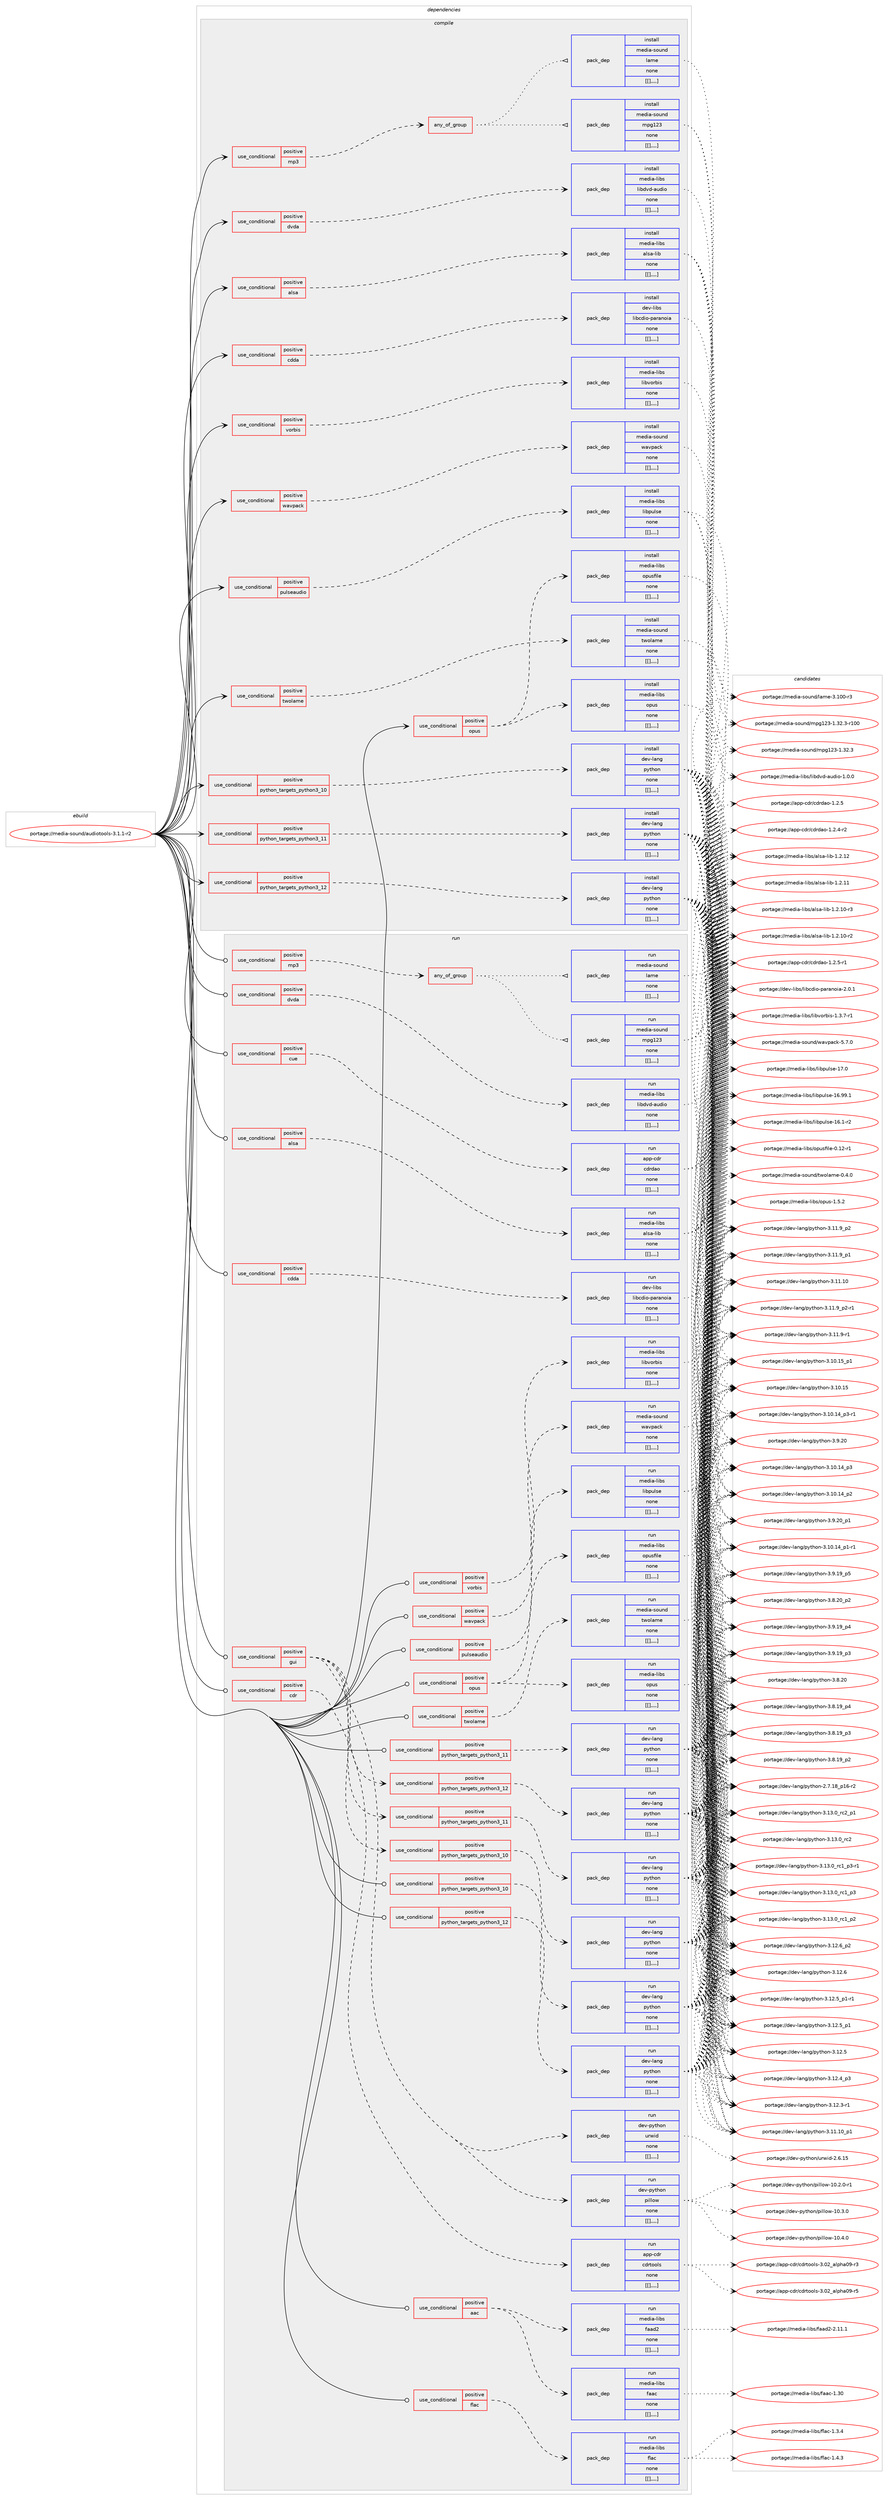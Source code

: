 digraph prolog {

# *************
# Graph options
# *************

newrank=true;
concentrate=true;
compound=true;
graph [rankdir=LR,fontname=Helvetica,fontsize=10,ranksep=1.5];#, ranksep=2.5, nodesep=0.2];
edge  [arrowhead=vee];
node  [fontname=Helvetica,fontsize=10];

# **********
# The ebuild
# **********

subgraph cluster_leftcol {
color=gray;
label=<<i>ebuild</i>>;
id [label="portage://media-sound/audiotools-3.1.1-r2", color=red, width=4, href="../media-sound/audiotools-3.1.1-r2.svg"];
}

# ****************
# The dependencies
# ****************

subgraph cluster_midcol {
color=gray;
label=<<i>dependencies</i>>;
subgraph cluster_compile {
fillcolor="#eeeeee";
style=filled;
label=<<i>compile</i>>;
subgraph cond82887 {
dependency323427 [label=<<TABLE BORDER="0" CELLBORDER="1" CELLSPACING="0" CELLPADDING="4"><TR><TD ROWSPAN="3" CELLPADDING="10">use_conditional</TD></TR><TR><TD>positive</TD></TR><TR><TD>alsa</TD></TR></TABLE>>, shape=none, color=red];
subgraph pack238068 {
dependency323428 [label=<<TABLE BORDER="0" CELLBORDER="1" CELLSPACING="0" CELLPADDING="4" WIDTH="220"><TR><TD ROWSPAN="6" CELLPADDING="30">pack_dep</TD></TR><TR><TD WIDTH="110">install</TD></TR><TR><TD>media-libs</TD></TR><TR><TD>alsa-lib</TD></TR><TR><TD>none</TD></TR><TR><TD>[[],,,,]</TD></TR></TABLE>>, shape=none, color=blue];
}
dependency323427:e -> dependency323428:w [weight=20,style="dashed",arrowhead="vee"];
}
id:e -> dependency323427:w [weight=20,style="solid",arrowhead="vee"];
subgraph cond82888 {
dependency323429 [label=<<TABLE BORDER="0" CELLBORDER="1" CELLSPACING="0" CELLPADDING="4"><TR><TD ROWSPAN="3" CELLPADDING="10">use_conditional</TD></TR><TR><TD>positive</TD></TR><TR><TD>cdda</TD></TR></TABLE>>, shape=none, color=red];
subgraph pack238069 {
dependency323430 [label=<<TABLE BORDER="0" CELLBORDER="1" CELLSPACING="0" CELLPADDING="4" WIDTH="220"><TR><TD ROWSPAN="6" CELLPADDING="30">pack_dep</TD></TR><TR><TD WIDTH="110">install</TD></TR><TR><TD>dev-libs</TD></TR><TR><TD>libcdio-paranoia</TD></TR><TR><TD>none</TD></TR><TR><TD>[[],,,,]</TD></TR></TABLE>>, shape=none, color=blue];
}
dependency323429:e -> dependency323430:w [weight=20,style="dashed",arrowhead="vee"];
}
id:e -> dependency323429:w [weight=20,style="solid",arrowhead="vee"];
subgraph cond82889 {
dependency323431 [label=<<TABLE BORDER="0" CELLBORDER="1" CELLSPACING="0" CELLPADDING="4"><TR><TD ROWSPAN="3" CELLPADDING="10">use_conditional</TD></TR><TR><TD>positive</TD></TR><TR><TD>dvda</TD></TR></TABLE>>, shape=none, color=red];
subgraph pack238070 {
dependency323432 [label=<<TABLE BORDER="0" CELLBORDER="1" CELLSPACING="0" CELLPADDING="4" WIDTH="220"><TR><TD ROWSPAN="6" CELLPADDING="30">pack_dep</TD></TR><TR><TD WIDTH="110">install</TD></TR><TR><TD>media-libs</TD></TR><TR><TD>libdvd-audio</TD></TR><TR><TD>none</TD></TR><TR><TD>[[],,,,]</TD></TR></TABLE>>, shape=none, color=blue];
}
dependency323431:e -> dependency323432:w [weight=20,style="dashed",arrowhead="vee"];
}
id:e -> dependency323431:w [weight=20,style="solid",arrowhead="vee"];
subgraph cond82890 {
dependency323433 [label=<<TABLE BORDER="0" CELLBORDER="1" CELLSPACING="0" CELLPADDING="4"><TR><TD ROWSPAN="3" CELLPADDING="10">use_conditional</TD></TR><TR><TD>positive</TD></TR><TR><TD>mp3</TD></TR></TABLE>>, shape=none, color=red];
subgraph any2300 {
dependency323434 [label=<<TABLE BORDER="0" CELLBORDER="1" CELLSPACING="0" CELLPADDING="4"><TR><TD CELLPADDING="10">any_of_group</TD></TR></TABLE>>, shape=none, color=red];subgraph pack238071 {
dependency323435 [label=<<TABLE BORDER="0" CELLBORDER="1" CELLSPACING="0" CELLPADDING="4" WIDTH="220"><TR><TD ROWSPAN="6" CELLPADDING="30">pack_dep</TD></TR><TR><TD WIDTH="110">install</TD></TR><TR><TD>media-sound</TD></TR><TR><TD>mpg123</TD></TR><TR><TD>none</TD></TR><TR><TD>[[],,,,]</TD></TR></TABLE>>, shape=none, color=blue];
}
dependency323434:e -> dependency323435:w [weight=20,style="dotted",arrowhead="oinv"];
subgraph pack238072 {
dependency323436 [label=<<TABLE BORDER="0" CELLBORDER="1" CELLSPACING="0" CELLPADDING="4" WIDTH="220"><TR><TD ROWSPAN="6" CELLPADDING="30">pack_dep</TD></TR><TR><TD WIDTH="110">install</TD></TR><TR><TD>media-sound</TD></TR><TR><TD>lame</TD></TR><TR><TD>none</TD></TR><TR><TD>[[],,,,]</TD></TR></TABLE>>, shape=none, color=blue];
}
dependency323434:e -> dependency323436:w [weight=20,style="dotted",arrowhead="oinv"];
}
dependency323433:e -> dependency323434:w [weight=20,style="dashed",arrowhead="vee"];
}
id:e -> dependency323433:w [weight=20,style="solid",arrowhead="vee"];
subgraph cond82891 {
dependency323437 [label=<<TABLE BORDER="0" CELLBORDER="1" CELLSPACING="0" CELLPADDING="4"><TR><TD ROWSPAN="3" CELLPADDING="10">use_conditional</TD></TR><TR><TD>positive</TD></TR><TR><TD>opus</TD></TR></TABLE>>, shape=none, color=red];
subgraph pack238073 {
dependency323438 [label=<<TABLE BORDER="0" CELLBORDER="1" CELLSPACING="0" CELLPADDING="4" WIDTH="220"><TR><TD ROWSPAN="6" CELLPADDING="30">pack_dep</TD></TR><TR><TD WIDTH="110">install</TD></TR><TR><TD>media-libs</TD></TR><TR><TD>opus</TD></TR><TR><TD>none</TD></TR><TR><TD>[[],,,,]</TD></TR></TABLE>>, shape=none, color=blue];
}
dependency323437:e -> dependency323438:w [weight=20,style="dashed",arrowhead="vee"];
subgraph pack238074 {
dependency323439 [label=<<TABLE BORDER="0" CELLBORDER="1" CELLSPACING="0" CELLPADDING="4" WIDTH="220"><TR><TD ROWSPAN="6" CELLPADDING="30">pack_dep</TD></TR><TR><TD WIDTH="110">install</TD></TR><TR><TD>media-libs</TD></TR><TR><TD>opusfile</TD></TR><TR><TD>none</TD></TR><TR><TD>[[],,,,]</TD></TR></TABLE>>, shape=none, color=blue];
}
dependency323437:e -> dependency323439:w [weight=20,style="dashed",arrowhead="vee"];
}
id:e -> dependency323437:w [weight=20,style="solid",arrowhead="vee"];
subgraph cond82892 {
dependency323440 [label=<<TABLE BORDER="0" CELLBORDER="1" CELLSPACING="0" CELLPADDING="4"><TR><TD ROWSPAN="3" CELLPADDING="10">use_conditional</TD></TR><TR><TD>positive</TD></TR><TR><TD>pulseaudio</TD></TR></TABLE>>, shape=none, color=red];
subgraph pack238075 {
dependency323441 [label=<<TABLE BORDER="0" CELLBORDER="1" CELLSPACING="0" CELLPADDING="4" WIDTH="220"><TR><TD ROWSPAN="6" CELLPADDING="30">pack_dep</TD></TR><TR><TD WIDTH="110">install</TD></TR><TR><TD>media-libs</TD></TR><TR><TD>libpulse</TD></TR><TR><TD>none</TD></TR><TR><TD>[[],,,,]</TD></TR></TABLE>>, shape=none, color=blue];
}
dependency323440:e -> dependency323441:w [weight=20,style="dashed",arrowhead="vee"];
}
id:e -> dependency323440:w [weight=20,style="solid",arrowhead="vee"];
subgraph cond82893 {
dependency323442 [label=<<TABLE BORDER="0" CELLBORDER="1" CELLSPACING="0" CELLPADDING="4"><TR><TD ROWSPAN="3" CELLPADDING="10">use_conditional</TD></TR><TR><TD>positive</TD></TR><TR><TD>python_targets_python3_10</TD></TR></TABLE>>, shape=none, color=red];
subgraph pack238076 {
dependency323443 [label=<<TABLE BORDER="0" CELLBORDER="1" CELLSPACING="0" CELLPADDING="4" WIDTH="220"><TR><TD ROWSPAN="6" CELLPADDING="30">pack_dep</TD></TR><TR><TD WIDTH="110">install</TD></TR><TR><TD>dev-lang</TD></TR><TR><TD>python</TD></TR><TR><TD>none</TD></TR><TR><TD>[[],,,,]</TD></TR></TABLE>>, shape=none, color=blue];
}
dependency323442:e -> dependency323443:w [weight=20,style="dashed",arrowhead="vee"];
}
id:e -> dependency323442:w [weight=20,style="solid",arrowhead="vee"];
subgraph cond82894 {
dependency323444 [label=<<TABLE BORDER="0" CELLBORDER="1" CELLSPACING="0" CELLPADDING="4"><TR><TD ROWSPAN="3" CELLPADDING="10">use_conditional</TD></TR><TR><TD>positive</TD></TR><TR><TD>python_targets_python3_11</TD></TR></TABLE>>, shape=none, color=red];
subgraph pack238077 {
dependency323445 [label=<<TABLE BORDER="0" CELLBORDER="1" CELLSPACING="0" CELLPADDING="4" WIDTH="220"><TR><TD ROWSPAN="6" CELLPADDING="30">pack_dep</TD></TR><TR><TD WIDTH="110">install</TD></TR><TR><TD>dev-lang</TD></TR><TR><TD>python</TD></TR><TR><TD>none</TD></TR><TR><TD>[[],,,,]</TD></TR></TABLE>>, shape=none, color=blue];
}
dependency323444:e -> dependency323445:w [weight=20,style="dashed",arrowhead="vee"];
}
id:e -> dependency323444:w [weight=20,style="solid",arrowhead="vee"];
subgraph cond82895 {
dependency323446 [label=<<TABLE BORDER="0" CELLBORDER="1" CELLSPACING="0" CELLPADDING="4"><TR><TD ROWSPAN="3" CELLPADDING="10">use_conditional</TD></TR><TR><TD>positive</TD></TR><TR><TD>python_targets_python3_12</TD></TR></TABLE>>, shape=none, color=red];
subgraph pack238078 {
dependency323447 [label=<<TABLE BORDER="0" CELLBORDER="1" CELLSPACING="0" CELLPADDING="4" WIDTH="220"><TR><TD ROWSPAN="6" CELLPADDING="30">pack_dep</TD></TR><TR><TD WIDTH="110">install</TD></TR><TR><TD>dev-lang</TD></TR><TR><TD>python</TD></TR><TR><TD>none</TD></TR><TR><TD>[[],,,,]</TD></TR></TABLE>>, shape=none, color=blue];
}
dependency323446:e -> dependency323447:w [weight=20,style="dashed",arrowhead="vee"];
}
id:e -> dependency323446:w [weight=20,style="solid",arrowhead="vee"];
subgraph cond82896 {
dependency323448 [label=<<TABLE BORDER="0" CELLBORDER="1" CELLSPACING="0" CELLPADDING="4"><TR><TD ROWSPAN="3" CELLPADDING="10">use_conditional</TD></TR><TR><TD>positive</TD></TR><TR><TD>twolame</TD></TR></TABLE>>, shape=none, color=red];
subgraph pack238079 {
dependency323449 [label=<<TABLE BORDER="0" CELLBORDER="1" CELLSPACING="0" CELLPADDING="4" WIDTH="220"><TR><TD ROWSPAN="6" CELLPADDING="30">pack_dep</TD></TR><TR><TD WIDTH="110">install</TD></TR><TR><TD>media-sound</TD></TR><TR><TD>twolame</TD></TR><TR><TD>none</TD></TR><TR><TD>[[],,,,]</TD></TR></TABLE>>, shape=none, color=blue];
}
dependency323448:e -> dependency323449:w [weight=20,style="dashed",arrowhead="vee"];
}
id:e -> dependency323448:w [weight=20,style="solid",arrowhead="vee"];
subgraph cond82897 {
dependency323450 [label=<<TABLE BORDER="0" CELLBORDER="1" CELLSPACING="0" CELLPADDING="4"><TR><TD ROWSPAN="3" CELLPADDING="10">use_conditional</TD></TR><TR><TD>positive</TD></TR><TR><TD>vorbis</TD></TR></TABLE>>, shape=none, color=red];
subgraph pack238080 {
dependency323451 [label=<<TABLE BORDER="0" CELLBORDER="1" CELLSPACING="0" CELLPADDING="4" WIDTH="220"><TR><TD ROWSPAN="6" CELLPADDING="30">pack_dep</TD></TR><TR><TD WIDTH="110">install</TD></TR><TR><TD>media-libs</TD></TR><TR><TD>libvorbis</TD></TR><TR><TD>none</TD></TR><TR><TD>[[],,,,]</TD></TR></TABLE>>, shape=none, color=blue];
}
dependency323450:e -> dependency323451:w [weight=20,style="dashed",arrowhead="vee"];
}
id:e -> dependency323450:w [weight=20,style="solid",arrowhead="vee"];
subgraph cond82898 {
dependency323452 [label=<<TABLE BORDER="0" CELLBORDER="1" CELLSPACING="0" CELLPADDING="4"><TR><TD ROWSPAN="3" CELLPADDING="10">use_conditional</TD></TR><TR><TD>positive</TD></TR><TR><TD>wavpack</TD></TR></TABLE>>, shape=none, color=red];
subgraph pack238081 {
dependency323453 [label=<<TABLE BORDER="0" CELLBORDER="1" CELLSPACING="0" CELLPADDING="4" WIDTH="220"><TR><TD ROWSPAN="6" CELLPADDING="30">pack_dep</TD></TR><TR><TD WIDTH="110">install</TD></TR><TR><TD>media-sound</TD></TR><TR><TD>wavpack</TD></TR><TR><TD>none</TD></TR><TR><TD>[[],,,,]</TD></TR></TABLE>>, shape=none, color=blue];
}
dependency323452:e -> dependency323453:w [weight=20,style="dashed",arrowhead="vee"];
}
id:e -> dependency323452:w [weight=20,style="solid",arrowhead="vee"];
}
subgraph cluster_compileandrun {
fillcolor="#eeeeee";
style=filled;
label=<<i>compile and run</i>>;
}
subgraph cluster_run {
fillcolor="#eeeeee";
style=filled;
label=<<i>run</i>>;
subgraph cond82899 {
dependency323454 [label=<<TABLE BORDER="0" CELLBORDER="1" CELLSPACING="0" CELLPADDING="4"><TR><TD ROWSPAN="3" CELLPADDING="10">use_conditional</TD></TR><TR><TD>positive</TD></TR><TR><TD>aac</TD></TR></TABLE>>, shape=none, color=red];
subgraph pack238082 {
dependency323455 [label=<<TABLE BORDER="0" CELLBORDER="1" CELLSPACING="0" CELLPADDING="4" WIDTH="220"><TR><TD ROWSPAN="6" CELLPADDING="30">pack_dep</TD></TR><TR><TD WIDTH="110">run</TD></TR><TR><TD>media-libs</TD></TR><TR><TD>faad2</TD></TR><TR><TD>none</TD></TR><TR><TD>[[],,,,]</TD></TR></TABLE>>, shape=none, color=blue];
}
dependency323454:e -> dependency323455:w [weight=20,style="dashed",arrowhead="vee"];
subgraph pack238083 {
dependency323456 [label=<<TABLE BORDER="0" CELLBORDER="1" CELLSPACING="0" CELLPADDING="4" WIDTH="220"><TR><TD ROWSPAN="6" CELLPADDING="30">pack_dep</TD></TR><TR><TD WIDTH="110">run</TD></TR><TR><TD>media-libs</TD></TR><TR><TD>faac</TD></TR><TR><TD>none</TD></TR><TR><TD>[[],,,,]</TD></TR></TABLE>>, shape=none, color=blue];
}
dependency323454:e -> dependency323456:w [weight=20,style="dashed",arrowhead="vee"];
}
id:e -> dependency323454:w [weight=20,style="solid",arrowhead="odot"];
subgraph cond82900 {
dependency323457 [label=<<TABLE BORDER="0" CELLBORDER="1" CELLSPACING="0" CELLPADDING="4"><TR><TD ROWSPAN="3" CELLPADDING="10">use_conditional</TD></TR><TR><TD>positive</TD></TR><TR><TD>alsa</TD></TR></TABLE>>, shape=none, color=red];
subgraph pack238084 {
dependency323458 [label=<<TABLE BORDER="0" CELLBORDER="1" CELLSPACING="0" CELLPADDING="4" WIDTH="220"><TR><TD ROWSPAN="6" CELLPADDING="30">pack_dep</TD></TR><TR><TD WIDTH="110">run</TD></TR><TR><TD>media-libs</TD></TR><TR><TD>alsa-lib</TD></TR><TR><TD>none</TD></TR><TR><TD>[[],,,,]</TD></TR></TABLE>>, shape=none, color=blue];
}
dependency323457:e -> dependency323458:w [weight=20,style="dashed",arrowhead="vee"];
}
id:e -> dependency323457:w [weight=20,style="solid",arrowhead="odot"];
subgraph cond82901 {
dependency323459 [label=<<TABLE BORDER="0" CELLBORDER="1" CELLSPACING="0" CELLPADDING="4"><TR><TD ROWSPAN="3" CELLPADDING="10">use_conditional</TD></TR><TR><TD>positive</TD></TR><TR><TD>cdda</TD></TR></TABLE>>, shape=none, color=red];
subgraph pack238085 {
dependency323460 [label=<<TABLE BORDER="0" CELLBORDER="1" CELLSPACING="0" CELLPADDING="4" WIDTH="220"><TR><TD ROWSPAN="6" CELLPADDING="30">pack_dep</TD></TR><TR><TD WIDTH="110">run</TD></TR><TR><TD>dev-libs</TD></TR><TR><TD>libcdio-paranoia</TD></TR><TR><TD>none</TD></TR><TR><TD>[[],,,,]</TD></TR></TABLE>>, shape=none, color=blue];
}
dependency323459:e -> dependency323460:w [weight=20,style="dashed",arrowhead="vee"];
}
id:e -> dependency323459:w [weight=20,style="solid",arrowhead="odot"];
subgraph cond82902 {
dependency323461 [label=<<TABLE BORDER="0" CELLBORDER="1" CELLSPACING="0" CELLPADDING="4"><TR><TD ROWSPAN="3" CELLPADDING="10">use_conditional</TD></TR><TR><TD>positive</TD></TR><TR><TD>cdr</TD></TR></TABLE>>, shape=none, color=red];
subgraph pack238086 {
dependency323462 [label=<<TABLE BORDER="0" CELLBORDER="1" CELLSPACING="0" CELLPADDING="4" WIDTH="220"><TR><TD ROWSPAN="6" CELLPADDING="30">pack_dep</TD></TR><TR><TD WIDTH="110">run</TD></TR><TR><TD>app-cdr</TD></TR><TR><TD>cdrtools</TD></TR><TR><TD>none</TD></TR><TR><TD>[[],,,,]</TD></TR></TABLE>>, shape=none, color=blue];
}
dependency323461:e -> dependency323462:w [weight=20,style="dashed",arrowhead="vee"];
}
id:e -> dependency323461:w [weight=20,style="solid",arrowhead="odot"];
subgraph cond82903 {
dependency323463 [label=<<TABLE BORDER="0" CELLBORDER="1" CELLSPACING="0" CELLPADDING="4"><TR><TD ROWSPAN="3" CELLPADDING="10">use_conditional</TD></TR><TR><TD>positive</TD></TR><TR><TD>cue</TD></TR></TABLE>>, shape=none, color=red];
subgraph pack238087 {
dependency323464 [label=<<TABLE BORDER="0" CELLBORDER="1" CELLSPACING="0" CELLPADDING="4" WIDTH="220"><TR><TD ROWSPAN="6" CELLPADDING="30">pack_dep</TD></TR><TR><TD WIDTH="110">run</TD></TR><TR><TD>app-cdr</TD></TR><TR><TD>cdrdao</TD></TR><TR><TD>none</TD></TR><TR><TD>[[],,,,]</TD></TR></TABLE>>, shape=none, color=blue];
}
dependency323463:e -> dependency323464:w [weight=20,style="dashed",arrowhead="vee"];
}
id:e -> dependency323463:w [weight=20,style="solid",arrowhead="odot"];
subgraph cond82904 {
dependency323465 [label=<<TABLE BORDER="0" CELLBORDER="1" CELLSPACING="0" CELLPADDING="4"><TR><TD ROWSPAN="3" CELLPADDING="10">use_conditional</TD></TR><TR><TD>positive</TD></TR><TR><TD>dvda</TD></TR></TABLE>>, shape=none, color=red];
subgraph pack238088 {
dependency323466 [label=<<TABLE BORDER="0" CELLBORDER="1" CELLSPACING="0" CELLPADDING="4" WIDTH="220"><TR><TD ROWSPAN="6" CELLPADDING="30">pack_dep</TD></TR><TR><TD WIDTH="110">run</TD></TR><TR><TD>media-libs</TD></TR><TR><TD>libdvd-audio</TD></TR><TR><TD>none</TD></TR><TR><TD>[[],,,,]</TD></TR></TABLE>>, shape=none, color=blue];
}
dependency323465:e -> dependency323466:w [weight=20,style="dashed",arrowhead="vee"];
}
id:e -> dependency323465:w [weight=20,style="solid",arrowhead="odot"];
subgraph cond82905 {
dependency323467 [label=<<TABLE BORDER="0" CELLBORDER="1" CELLSPACING="0" CELLPADDING="4"><TR><TD ROWSPAN="3" CELLPADDING="10">use_conditional</TD></TR><TR><TD>positive</TD></TR><TR><TD>flac</TD></TR></TABLE>>, shape=none, color=red];
subgraph pack238089 {
dependency323468 [label=<<TABLE BORDER="0" CELLBORDER="1" CELLSPACING="0" CELLPADDING="4" WIDTH="220"><TR><TD ROWSPAN="6" CELLPADDING="30">pack_dep</TD></TR><TR><TD WIDTH="110">run</TD></TR><TR><TD>media-libs</TD></TR><TR><TD>flac</TD></TR><TR><TD>none</TD></TR><TR><TD>[[],,,,]</TD></TR></TABLE>>, shape=none, color=blue];
}
dependency323467:e -> dependency323468:w [weight=20,style="dashed",arrowhead="vee"];
}
id:e -> dependency323467:w [weight=20,style="solid",arrowhead="odot"];
subgraph cond82906 {
dependency323469 [label=<<TABLE BORDER="0" CELLBORDER="1" CELLSPACING="0" CELLPADDING="4"><TR><TD ROWSPAN="3" CELLPADDING="10">use_conditional</TD></TR><TR><TD>positive</TD></TR><TR><TD>gui</TD></TR></TABLE>>, shape=none, color=red];
subgraph cond82907 {
dependency323470 [label=<<TABLE BORDER="0" CELLBORDER="1" CELLSPACING="0" CELLPADDING="4"><TR><TD ROWSPAN="3" CELLPADDING="10">use_conditional</TD></TR><TR><TD>positive</TD></TR><TR><TD>python_targets_python3_10</TD></TR></TABLE>>, shape=none, color=red];
subgraph pack238090 {
dependency323471 [label=<<TABLE BORDER="0" CELLBORDER="1" CELLSPACING="0" CELLPADDING="4" WIDTH="220"><TR><TD ROWSPAN="6" CELLPADDING="30">pack_dep</TD></TR><TR><TD WIDTH="110">run</TD></TR><TR><TD>dev-lang</TD></TR><TR><TD>python</TD></TR><TR><TD>none</TD></TR><TR><TD>[[],,,,]</TD></TR></TABLE>>, shape=none, color=blue];
}
dependency323470:e -> dependency323471:w [weight=20,style="dashed",arrowhead="vee"];
}
dependency323469:e -> dependency323470:w [weight=20,style="dashed",arrowhead="vee"];
subgraph cond82908 {
dependency323472 [label=<<TABLE BORDER="0" CELLBORDER="1" CELLSPACING="0" CELLPADDING="4"><TR><TD ROWSPAN="3" CELLPADDING="10">use_conditional</TD></TR><TR><TD>positive</TD></TR><TR><TD>python_targets_python3_11</TD></TR></TABLE>>, shape=none, color=red];
subgraph pack238091 {
dependency323473 [label=<<TABLE BORDER="0" CELLBORDER="1" CELLSPACING="0" CELLPADDING="4" WIDTH="220"><TR><TD ROWSPAN="6" CELLPADDING="30">pack_dep</TD></TR><TR><TD WIDTH="110">run</TD></TR><TR><TD>dev-lang</TD></TR><TR><TD>python</TD></TR><TR><TD>none</TD></TR><TR><TD>[[],,,,]</TD></TR></TABLE>>, shape=none, color=blue];
}
dependency323472:e -> dependency323473:w [weight=20,style="dashed",arrowhead="vee"];
}
dependency323469:e -> dependency323472:w [weight=20,style="dashed",arrowhead="vee"];
subgraph cond82909 {
dependency323474 [label=<<TABLE BORDER="0" CELLBORDER="1" CELLSPACING="0" CELLPADDING="4"><TR><TD ROWSPAN="3" CELLPADDING="10">use_conditional</TD></TR><TR><TD>positive</TD></TR><TR><TD>python_targets_python3_12</TD></TR></TABLE>>, shape=none, color=red];
subgraph pack238092 {
dependency323475 [label=<<TABLE BORDER="0" CELLBORDER="1" CELLSPACING="0" CELLPADDING="4" WIDTH="220"><TR><TD ROWSPAN="6" CELLPADDING="30">pack_dep</TD></TR><TR><TD WIDTH="110">run</TD></TR><TR><TD>dev-lang</TD></TR><TR><TD>python</TD></TR><TR><TD>none</TD></TR><TR><TD>[[],,,,]</TD></TR></TABLE>>, shape=none, color=blue];
}
dependency323474:e -> dependency323475:w [weight=20,style="dashed",arrowhead="vee"];
}
dependency323469:e -> dependency323474:w [weight=20,style="dashed",arrowhead="vee"];
subgraph pack238093 {
dependency323476 [label=<<TABLE BORDER="0" CELLBORDER="1" CELLSPACING="0" CELLPADDING="4" WIDTH="220"><TR><TD ROWSPAN="6" CELLPADDING="30">pack_dep</TD></TR><TR><TD WIDTH="110">run</TD></TR><TR><TD>dev-python</TD></TR><TR><TD>pillow</TD></TR><TR><TD>none</TD></TR><TR><TD>[[],,,,]</TD></TR></TABLE>>, shape=none, color=blue];
}
dependency323469:e -> dependency323476:w [weight=20,style="dashed",arrowhead="vee"];
subgraph pack238094 {
dependency323477 [label=<<TABLE BORDER="0" CELLBORDER="1" CELLSPACING="0" CELLPADDING="4" WIDTH="220"><TR><TD ROWSPAN="6" CELLPADDING="30">pack_dep</TD></TR><TR><TD WIDTH="110">run</TD></TR><TR><TD>dev-python</TD></TR><TR><TD>urwid</TD></TR><TR><TD>none</TD></TR><TR><TD>[[],,,,]</TD></TR></TABLE>>, shape=none, color=blue];
}
dependency323469:e -> dependency323477:w [weight=20,style="dashed",arrowhead="vee"];
}
id:e -> dependency323469:w [weight=20,style="solid",arrowhead="odot"];
subgraph cond82910 {
dependency323478 [label=<<TABLE BORDER="0" CELLBORDER="1" CELLSPACING="0" CELLPADDING="4"><TR><TD ROWSPAN="3" CELLPADDING="10">use_conditional</TD></TR><TR><TD>positive</TD></TR><TR><TD>mp3</TD></TR></TABLE>>, shape=none, color=red];
subgraph any2301 {
dependency323479 [label=<<TABLE BORDER="0" CELLBORDER="1" CELLSPACING="0" CELLPADDING="4"><TR><TD CELLPADDING="10">any_of_group</TD></TR></TABLE>>, shape=none, color=red];subgraph pack238095 {
dependency323480 [label=<<TABLE BORDER="0" CELLBORDER="1" CELLSPACING="0" CELLPADDING="4" WIDTH="220"><TR><TD ROWSPAN="6" CELLPADDING="30">pack_dep</TD></TR><TR><TD WIDTH="110">run</TD></TR><TR><TD>media-sound</TD></TR><TR><TD>mpg123</TD></TR><TR><TD>none</TD></TR><TR><TD>[[],,,,]</TD></TR></TABLE>>, shape=none, color=blue];
}
dependency323479:e -> dependency323480:w [weight=20,style="dotted",arrowhead="oinv"];
subgraph pack238096 {
dependency323481 [label=<<TABLE BORDER="0" CELLBORDER="1" CELLSPACING="0" CELLPADDING="4" WIDTH="220"><TR><TD ROWSPAN="6" CELLPADDING="30">pack_dep</TD></TR><TR><TD WIDTH="110">run</TD></TR><TR><TD>media-sound</TD></TR><TR><TD>lame</TD></TR><TR><TD>none</TD></TR><TR><TD>[[],,,,]</TD></TR></TABLE>>, shape=none, color=blue];
}
dependency323479:e -> dependency323481:w [weight=20,style="dotted",arrowhead="oinv"];
}
dependency323478:e -> dependency323479:w [weight=20,style="dashed",arrowhead="vee"];
}
id:e -> dependency323478:w [weight=20,style="solid",arrowhead="odot"];
subgraph cond82911 {
dependency323482 [label=<<TABLE BORDER="0" CELLBORDER="1" CELLSPACING="0" CELLPADDING="4"><TR><TD ROWSPAN="3" CELLPADDING="10">use_conditional</TD></TR><TR><TD>positive</TD></TR><TR><TD>opus</TD></TR></TABLE>>, shape=none, color=red];
subgraph pack238097 {
dependency323483 [label=<<TABLE BORDER="0" CELLBORDER="1" CELLSPACING="0" CELLPADDING="4" WIDTH="220"><TR><TD ROWSPAN="6" CELLPADDING="30">pack_dep</TD></TR><TR><TD WIDTH="110">run</TD></TR><TR><TD>media-libs</TD></TR><TR><TD>opus</TD></TR><TR><TD>none</TD></TR><TR><TD>[[],,,,]</TD></TR></TABLE>>, shape=none, color=blue];
}
dependency323482:e -> dependency323483:w [weight=20,style="dashed",arrowhead="vee"];
subgraph pack238098 {
dependency323484 [label=<<TABLE BORDER="0" CELLBORDER="1" CELLSPACING="0" CELLPADDING="4" WIDTH="220"><TR><TD ROWSPAN="6" CELLPADDING="30">pack_dep</TD></TR><TR><TD WIDTH="110">run</TD></TR><TR><TD>media-libs</TD></TR><TR><TD>opusfile</TD></TR><TR><TD>none</TD></TR><TR><TD>[[],,,,]</TD></TR></TABLE>>, shape=none, color=blue];
}
dependency323482:e -> dependency323484:w [weight=20,style="dashed",arrowhead="vee"];
}
id:e -> dependency323482:w [weight=20,style="solid",arrowhead="odot"];
subgraph cond82912 {
dependency323485 [label=<<TABLE BORDER="0" CELLBORDER="1" CELLSPACING="0" CELLPADDING="4"><TR><TD ROWSPAN="3" CELLPADDING="10">use_conditional</TD></TR><TR><TD>positive</TD></TR><TR><TD>pulseaudio</TD></TR></TABLE>>, shape=none, color=red];
subgraph pack238099 {
dependency323486 [label=<<TABLE BORDER="0" CELLBORDER="1" CELLSPACING="0" CELLPADDING="4" WIDTH="220"><TR><TD ROWSPAN="6" CELLPADDING="30">pack_dep</TD></TR><TR><TD WIDTH="110">run</TD></TR><TR><TD>media-libs</TD></TR><TR><TD>libpulse</TD></TR><TR><TD>none</TD></TR><TR><TD>[[],,,,]</TD></TR></TABLE>>, shape=none, color=blue];
}
dependency323485:e -> dependency323486:w [weight=20,style="dashed",arrowhead="vee"];
}
id:e -> dependency323485:w [weight=20,style="solid",arrowhead="odot"];
subgraph cond82913 {
dependency323487 [label=<<TABLE BORDER="0" CELLBORDER="1" CELLSPACING="0" CELLPADDING="4"><TR><TD ROWSPAN="3" CELLPADDING="10">use_conditional</TD></TR><TR><TD>positive</TD></TR><TR><TD>python_targets_python3_10</TD></TR></TABLE>>, shape=none, color=red];
subgraph pack238100 {
dependency323488 [label=<<TABLE BORDER="0" CELLBORDER="1" CELLSPACING="0" CELLPADDING="4" WIDTH="220"><TR><TD ROWSPAN="6" CELLPADDING="30">pack_dep</TD></TR><TR><TD WIDTH="110">run</TD></TR><TR><TD>dev-lang</TD></TR><TR><TD>python</TD></TR><TR><TD>none</TD></TR><TR><TD>[[],,,,]</TD></TR></TABLE>>, shape=none, color=blue];
}
dependency323487:e -> dependency323488:w [weight=20,style="dashed",arrowhead="vee"];
}
id:e -> dependency323487:w [weight=20,style="solid",arrowhead="odot"];
subgraph cond82914 {
dependency323489 [label=<<TABLE BORDER="0" CELLBORDER="1" CELLSPACING="0" CELLPADDING="4"><TR><TD ROWSPAN="3" CELLPADDING="10">use_conditional</TD></TR><TR><TD>positive</TD></TR><TR><TD>python_targets_python3_11</TD></TR></TABLE>>, shape=none, color=red];
subgraph pack238101 {
dependency323490 [label=<<TABLE BORDER="0" CELLBORDER="1" CELLSPACING="0" CELLPADDING="4" WIDTH="220"><TR><TD ROWSPAN="6" CELLPADDING="30">pack_dep</TD></TR><TR><TD WIDTH="110">run</TD></TR><TR><TD>dev-lang</TD></TR><TR><TD>python</TD></TR><TR><TD>none</TD></TR><TR><TD>[[],,,,]</TD></TR></TABLE>>, shape=none, color=blue];
}
dependency323489:e -> dependency323490:w [weight=20,style="dashed",arrowhead="vee"];
}
id:e -> dependency323489:w [weight=20,style="solid",arrowhead="odot"];
subgraph cond82915 {
dependency323491 [label=<<TABLE BORDER="0" CELLBORDER="1" CELLSPACING="0" CELLPADDING="4"><TR><TD ROWSPAN="3" CELLPADDING="10">use_conditional</TD></TR><TR><TD>positive</TD></TR><TR><TD>python_targets_python3_12</TD></TR></TABLE>>, shape=none, color=red];
subgraph pack238102 {
dependency323492 [label=<<TABLE BORDER="0" CELLBORDER="1" CELLSPACING="0" CELLPADDING="4" WIDTH="220"><TR><TD ROWSPAN="6" CELLPADDING="30">pack_dep</TD></TR><TR><TD WIDTH="110">run</TD></TR><TR><TD>dev-lang</TD></TR><TR><TD>python</TD></TR><TR><TD>none</TD></TR><TR><TD>[[],,,,]</TD></TR></TABLE>>, shape=none, color=blue];
}
dependency323491:e -> dependency323492:w [weight=20,style="dashed",arrowhead="vee"];
}
id:e -> dependency323491:w [weight=20,style="solid",arrowhead="odot"];
subgraph cond82916 {
dependency323493 [label=<<TABLE BORDER="0" CELLBORDER="1" CELLSPACING="0" CELLPADDING="4"><TR><TD ROWSPAN="3" CELLPADDING="10">use_conditional</TD></TR><TR><TD>positive</TD></TR><TR><TD>twolame</TD></TR></TABLE>>, shape=none, color=red];
subgraph pack238103 {
dependency323494 [label=<<TABLE BORDER="0" CELLBORDER="1" CELLSPACING="0" CELLPADDING="4" WIDTH="220"><TR><TD ROWSPAN="6" CELLPADDING="30">pack_dep</TD></TR><TR><TD WIDTH="110">run</TD></TR><TR><TD>media-sound</TD></TR><TR><TD>twolame</TD></TR><TR><TD>none</TD></TR><TR><TD>[[],,,,]</TD></TR></TABLE>>, shape=none, color=blue];
}
dependency323493:e -> dependency323494:w [weight=20,style="dashed",arrowhead="vee"];
}
id:e -> dependency323493:w [weight=20,style="solid",arrowhead="odot"];
subgraph cond82917 {
dependency323495 [label=<<TABLE BORDER="0" CELLBORDER="1" CELLSPACING="0" CELLPADDING="4"><TR><TD ROWSPAN="3" CELLPADDING="10">use_conditional</TD></TR><TR><TD>positive</TD></TR><TR><TD>vorbis</TD></TR></TABLE>>, shape=none, color=red];
subgraph pack238104 {
dependency323496 [label=<<TABLE BORDER="0" CELLBORDER="1" CELLSPACING="0" CELLPADDING="4" WIDTH="220"><TR><TD ROWSPAN="6" CELLPADDING="30">pack_dep</TD></TR><TR><TD WIDTH="110">run</TD></TR><TR><TD>media-libs</TD></TR><TR><TD>libvorbis</TD></TR><TR><TD>none</TD></TR><TR><TD>[[],,,,]</TD></TR></TABLE>>, shape=none, color=blue];
}
dependency323495:e -> dependency323496:w [weight=20,style="dashed",arrowhead="vee"];
}
id:e -> dependency323495:w [weight=20,style="solid",arrowhead="odot"];
subgraph cond82918 {
dependency323497 [label=<<TABLE BORDER="0" CELLBORDER="1" CELLSPACING="0" CELLPADDING="4"><TR><TD ROWSPAN="3" CELLPADDING="10">use_conditional</TD></TR><TR><TD>positive</TD></TR><TR><TD>wavpack</TD></TR></TABLE>>, shape=none, color=red];
subgraph pack238105 {
dependency323498 [label=<<TABLE BORDER="0" CELLBORDER="1" CELLSPACING="0" CELLPADDING="4" WIDTH="220"><TR><TD ROWSPAN="6" CELLPADDING="30">pack_dep</TD></TR><TR><TD WIDTH="110">run</TD></TR><TR><TD>media-sound</TD></TR><TR><TD>wavpack</TD></TR><TR><TD>none</TD></TR><TR><TD>[[],,,,]</TD></TR></TABLE>>, shape=none, color=blue];
}
dependency323497:e -> dependency323498:w [weight=20,style="dashed",arrowhead="vee"];
}
id:e -> dependency323497:w [weight=20,style="solid",arrowhead="odot"];
}
}

# **************
# The candidates
# **************

subgraph cluster_choices {
rank=same;
color=gray;
label=<<i>candidates</i>>;

subgraph choice238068 {
color=black;
nodesep=1;
choice109101100105974510810598115479710811597451081059845494650464950 [label="portage://media-libs/alsa-lib-1.2.12", color=red, width=4,href="../media-libs/alsa-lib-1.2.12.svg"];
choice109101100105974510810598115479710811597451081059845494650464949 [label="portage://media-libs/alsa-lib-1.2.11", color=red, width=4,href="../media-libs/alsa-lib-1.2.11.svg"];
choice1091011001059745108105981154797108115974510810598454946504649484511451 [label="portage://media-libs/alsa-lib-1.2.10-r3", color=red, width=4,href="../media-libs/alsa-lib-1.2.10-r3.svg"];
choice1091011001059745108105981154797108115974510810598454946504649484511450 [label="portage://media-libs/alsa-lib-1.2.10-r2", color=red, width=4,href="../media-libs/alsa-lib-1.2.10-r2.svg"];
dependency323428:e -> choice109101100105974510810598115479710811597451081059845494650464950:w [style=dotted,weight="100"];
dependency323428:e -> choice109101100105974510810598115479710811597451081059845494650464949:w [style=dotted,weight="100"];
dependency323428:e -> choice1091011001059745108105981154797108115974510810598454946504649484511451:w [style=dotted,weight="100"];
dependency323428:e -> choice1091011001059745108105981154797108115974510810598454946504649484511450:w [style=dotted,weight="100"];
}
subgraph choice238069 {
color=black;
nodesep=1;
choice100101118451081059811547108105989910010511145112971149711011110597455046484649 [label="portage://dev-libs/libcdio-paranoia-2.0.1", color=red, width=4,href="../dev-libs/libcdio-paranoia-2.0.1.svg"];
dependency323430:e -> choice100101118451081059811547108105989910010511145112971149711011110597455046484649:w [style=dotted,weight="100"];
}
subgraph choice238070 {
color=black;
nodesep=1;
choice10910110010597451081059811547108105981001181004597117100105111454946484648 [label="portage://media-libs/libdvd-audio-1.0.0", color=red, width=4,href="../media-libs/libdvd-audio-1.0.0.svg"];
dependency323432:e -> choice10910110010597451081059811547108105981001181004597117100105111454946484648:w [style=dotted,weight="100"];
}
subgraph choice238071 {
color=black;
nodesep=1;
choice1091011001059745115111117110100471091121034950514549465150465145114494848 [label="portage://media-sound/mpg123-1.32.3-r100", color=red, width=4,href="../media-sound/mpg123-1.32.3-r100.svg"];
choice10910110010597451151111171101004710911210349505145494651504651 [label="portage://media-sound/mpg123-1.32.3", color=red, width=4,href="../media-sound/mpg123-1.32.3.svg"];
dependency323435:e -> choice1091011001059745115111117110100471091121034950514549465150465145114494848:w [style=dotted,weight="100"];
dependency323435:e -> choice10910110010597451151111171101004710911210349505145494651504651:w [style=dotted,weight="100"];
}
subgraph choice238072 {
color=black;
nodesep=1;
choice109101100105974511511111711010047108971091014551464948484511451 [label="portage://media-sound/lame-3.100-r3", color=red, width=4,href="../media-sound/lame-3.100-r3.svg"];
dependency323436:e -> choice109101100105974511511111711010047108971091014551464948484511451:w [style=dotted,weight="100"];
}
subgraph choice238073 {
color=black;
nodesep=1;
choice10910110010597451081059811547111112117115454946534650 [label="portage://media-libs/opus-1.5.2", color=red, width=4,href="../media-libs/opus-1.5.2.svg"];
dependency323438:e -> choice10910110010597451081059811547111112117115454946534650:w [style=dotted,weight="100"];
}
subgraph choice238074 {
color=black;
nodesep=1;
choice1091011001059745108105981154711111211711510210510810145484649504511449 [label="portage://media-libs/opusfile-0.12-r1", color=red, width=4,href="../media-libs/opusfile-0.12-r1.svg"];
dependency323439:e -> choice1091011001059745108105981154711111211711510210510810145484649504511449:w [style=dotted,weight="100"];
}
subgraph choice238075 {
color=black;
nodesep=1;
choice10910110010597451081059811547108105981121171081151014549554648 [label="portage://media-libs/libpulse-17.0", color=red, width=4,href="../media-libs/libpulse-17.0.svg"];
choice10910110010597451081059811547108105981121171081151014549544657574649 [label="portage://media-libs/libpulse-16.99.1", color=red, width=4,href="../media-libs/libpulse-16.99.1.svg"];
choice109101100105974510810598115471081059811211710811510145495446494511450 [label="portage://media-libs/libpulse-16.1-r2", color=red, width=4,href="../media-libs/libpulse-16.1-r2.svg"];
dependency323441:e -> choice10910110010597451081059811547108105981121171081151014549554648:w [style=dotted,weight="100"];
dependency323441:e -> choice10910110010597451081059811547108105981121171081151014549544657574649:w [style=dotted,weight="100"];
dependency323441:e -> choice109101100105974510810598115471081059811211710811510145495446494511450:w [style=dotted,weight="100"];
}
subgraph choice238076 {
color=black;
nodesep=1;
choice100101118451089711010347112121116104111110455146495146489511499509511249 [label="portage://dev-lang/python-3.13.0_rc2_p1", color=red, width=4,href="../dev-lang/python-3.13.0_rc2_p1.svg"];
choice10010111845108971101034711212111610411111045514649514648951149950 [label="portage://dev-lang/python-3.13.0_rc2", color=red, width=4,href="../dev-lang/python-3.13.0_rc2.svg"];
choice1001011184510897110103471121211161041111104551464951464895114994995112514511449 [label="portage://dev-lang/python-3.13.0_rc1_p3-r1", color=red, width=4,href="../dev-lang/python-3.13.0_rc1_p3-r1.svg"];
choice100101118451089711010347112121116104111110455146495146489511499499511251 [label="portage://dev-lang/python-3.13.0_rc1_p3", color=red, width=4,href="../dev-lang/python-3.13.0_rc1_p3.svg"];
choice100101118451089711010347112121116104111110455146495146489511499499511250 [label="portage://dev-lang/python-3.13.0_rc1_p2", color=red, width=4,href="../dev-lang/python-3.13.0_rc1_p2.svg"];
choice100101118451089711010347112121116104111110455146495046549511250 [label="portage://dev-lang/python-3.12.6_p2", color=red, width=4,href="../dev-lang/python-3.12.6_p2.svg"];
choice10010111845108971101034711212111610411111045514649504654 [label="portage://dev-lang/python-3.12.6", color=red, width=4,href="../dev-lang/python-3.12.6.svg"];
choice1001011184510897110103471121211161041111104551464950465395112494511449 [label="portage://dev-lang/python-3.12.5_p1-r1", color=red, width=4,href="../dev-lang/python-3.12.5_p1-r1.svg"];
choice100101118451089711010347112121116104111110455146495046539511249 [label="portage://dev-lang/python-3.12.5_p1", color=red, width=4,href="../dev-lang/python-3.12.5_p1.svg"];
choice10010111845108971101034711212111610411111045514649504653 [label="portage://dev-lang/python-3.12.5", color=red, width=4,href="../dev-lang/python-3.12.5.svg"];
choice100101118451089711010347112121116104111110455146495046529511251 [label="portage://dev-lang/python-3.12.4_p3", color=red, width=4,href="../dev-lang/python-3.12.4_p3.svg"];
choice100101118451089711010347112121116104111110455146495046514511449 [label="portage://dev-lang/python-3.12.3-r1", color=red, width=4,href="../dev-lang/python-3.12.3-r1.svg"];
choice10010111845108971101034711212111610411111045514649494649489511249 [label="portage://dev-lang/python-3.11.10_p1", color=red, width=4,href="../dev-lang/python-3.11.10_p1.svg"];
choice1001011184510897110103471121211161041111104551464949464948 [label="portage://dev-lang/python-3.11.10", color=red, width=4,href="../dev-lang/python-3.11.10.svg"];
choice1001011184510897110103471121211161041111104551464949465795112504511449 [label="portage://dev-lang/python-3.11.9_p2-r1", color=red, width=4,href="../dev-lang/python-3.11.9_p2-r1.svg"];
choice100101118451089711010347112121116104111110455146494946579511250 [label="portage://dev-lang/python-3.11.9_p2", color=red, width=4,href="../dev-lang/python-3.11.9_p2.svg"];
choice100101118451089711010347112121116104111110455146494946579511249 [label="portage://dev-lang/python-3.11.9_p1", color=red, width=4,href="../dev-lang/python-3.11.9_p1.svg"];
choice100101118451089711010347112121116104111110455146494946574511449 [label="portage://dev-lang/python-3.11.9-r1", color=red, width=4,href="../dev-lang/python-3.11.9-r1.svg"];
choice10010111845108971101034711212111610411111045514649484649539511249 [label="portage://dev-lang/python-3.10.15_p1", color=red, width=4,href="../dev-lang/python-3.10.15_p1.svg"];
choice1001011184510897110103471121211161041111104551464948464953 [label="portage://dev-lang/python-3.10.15", color=red, width=4,href="../dev-lang/python-3.10.15.svg"];
choice100101118451089711010347112121116104111110455146494846495295112514511449 [label="portage://dev-lang/python-3.10.14_p3-r1", color=red, width=4,href="../dev-lang/python-3.10.14_p3-r1.svg"];
choice10010111845108971101034711212111610411111045514649484649529511251 [label="portage://dev-lang/python-3.10.14_p3", color=red, width=4,href="../dev-lang/python-3.10.14_p3.svg"];
choice10010111845108971101034711212111610411111045514649484649529511250 [label="portage://dev-lang/python-3.10.14_p2", color=red, width=4,href="../dev-lang/python-3.10.14_p2.svg"];
choice100101118451089711010347112121116104111110455146494846495295112494511449 [label="portage://dev-lang/python-3.10.14_p1-r1", color=red, width=4,href="../dev-lang/python-3.10.14_p1-r1.svg"];
choice100101118451089711010347112121116104111110455146574650489511249 [label="portage://dev-lang/python-3.9.20_p1", color=red, width=4,href="../dev-lang/python-3.9.20_p1.svg"];
choice10010111845108971101034711212111610411111045514657465048 [label="portage://dev-lang/python-3.9.20", color=red, width=4,href="../dev-lang/python-3.9.20.svg"];
choice100101118451089711010347112121116104111110455146574649579511253 [label="portage://dev-lang/python-3.9.19_p5", color=red, width=4,href="../dev-lang/python-3.9.19_p5.svg"];
choice100101118451089711010347112121116104111110455146574649579511252 [label="portage://dev-lang/python-3.9.19_p4", color=red, width=4,href="../dev-lang/python-3.9.19_p4.svg"];
choice100101118451089711010347112121116104111110455146574649579511251 [label="portage://dev-lang/python-3.9.19_p3", color=red, width=4,href="../dev-lang/python-3.9.19_p3.svg"];
choice100101118451089711010347112121116104111110455146564650489511250 [label="portage://dev-lang/python-3.8.20_p2", color=red, width=4,href="../dev-lang/python-3.8.20_p2.svg"];
choice10010111845108971101034711212111610411111045514656465048 [label="portage://dev-lang/python-3.8.20", color=red, width=4,href="../dev-lang/python-3.8.20.svg"];
choice100101118451089711010347112121116104111110455146564649579511252 [label="portage://dev-lang/python-3.8.19_p4", color=red, width=4,href="../dev-lang/python-3.8.19_p4.svg"];
choice100101118451089711010347112121116104111110455146564649579511251 [label="portage://dev-lang/python-3.8.19_p3", color=red, width=4,href="../dev-lang/python-3.8.19_p3.svg"];
choice100101118451089711010347112121116104111110455146564649579511250 [label="portage://dev-lang/python-3.8.19_p2", color=red, width=4,href="../dev-lang/python-3.8.19_p2.svg"];
choice100101118451089711010347112121116104111110455046554649569511249544511450 [label="portage://dev-lang/python-2.7.18_p16-r2", color=red, width=4,href="../dev-lang/python-2.7.18_p16-r2.svg"];
dependency323443:e -> choice100101118451089711010347112121116104111110455146495146489511499509511249:w [style=dotted,weight="100"];
dependency323443:e -> choice10010111845108971101034711212111610411111045514649514648951149950:w [style=dotted,weight="100"];
dependency323443:e -> choice1001011184510897110103471121211161041111104551464951464895114994995112514511449:w [style=dotted,weight="100"];
dependency323443:e -> choice100101118451089711010347112121116104111110455146495146489511499499511251:w [style=dotted,weight="100"];
dependency323443:e -> choice100101118451089711010347112121116104111110455146495146489511499499511250:w [style=dotted,weight="100"];
dependency323443:e -> choice100101118451089711010347112121116104111110455146495046549511250:w [style=dotted,weight="100"];
dependency323443:e -> choice10010111845108971101034711212111610411111045514649504654:w [style=dotted,weight="100"];
dependency323443:e -> choice1001011184510897110103471121211161041111104551464950465395112494511449:w [style=dotted,weight="100"];
dependency323443:e -> choice100101118451089711010347112121116104111110455146495046539511249:w [style=dotted,weight="100"];
dependency323443:e -> choice10010111845108971101034711212111610411111045514649504653:w [style=dotted,weight="100"];
dependency323443:e -> choice100101118451089711010347112121116104111110455146495046529511251:w [style=dotted,weight="100"];
dependency323443:e -> choice100101118451089711010347112121116104111110455146495046514511449:w [style=dotted,weight="100"];
dependency323443:e -> choice10010111845108971101034711212111610411111045514649494649489511249:w [style=dotted,weight="100"];
dependency323443:e -> choice1001011184510897110103471121211161041111104551464949464948:w [style=dotted,weight="100"];
dependency323443:e -> choice1001011184510897110103471121211161041111104551464949465795112504511449:w [style=dotted,weight="100"];
dependency323443:e -> choice100101118451089711010347112121116104111110455146494946579511250:w [style=dotted,weight="100"];
dependency323443:e -> choice100101118451089711010347112121116104111110455146494946579511249:w [style=dotted,weight="100"];
dependency323443:e -> choice100101118451089711010347112121116104111110455146494946574511449:w [style=dotted,weight="100"];
dependency323443:e -> choice10010111845108971101034711212111610411111045514649484649539511249:w [style=dotted,weight="100"];
dependency323443:e -> choice1001011184510897110103471121211161041111104551464948464953:w [style=dotted,weight="100"];
dependency323443:e -> choice100101118451089711010347112121116104111110455146494846495295112514511449:w [style=dotted,weight="100"];
dependency323443:e -> choice10010111845108971101034711212111610411111045514649484649529511251:w [style=dotted,weight="100"];
dependency323443:e -> choice10010111845108971101034711212111610411111045514649484649529511250:w [style=dotted,weight="100"];
dependency323443:e -> choice100101118451089711010347112121116104111110455146494846495295112494511449:w [style=dotted,weight="100"];
dependency323443:e -> choice100101118451089711010347112121116104111110455146574650489511249:w [style=dotted,weight="100"];
dependency323443:e -> choice10010111845108971101034711212111610411111045514657465048:w [style=dotted,weight="100"];
dependency323443:e -> choice100101118451089711010347112121116104111110455146574649579511253:w [style=dotted,weight="100"];
dependency323443:e -> choice100101118451089711010347112121116104111110455146574649579511252:w [style=dotted,weight="100"];
dependency323443:e -> choice100101118451089711010347112121116104111110455146574649579511251:w [style=dotted,weight="100"];
dependency323443:e -> choice100101118451089711010347112121116104111110455146564650489511250:w [style=dotted,weight="100"];
dependency323443:e -> choice10010111845108971101034711212111610411111045514656465048:w [style=dotted,weight="100"];
dependency323443:e -> choice100101118451089711010347112121116104111110455146564649579511252:w [style=dotted,weight="100"];
dependency323443:e -> choice100101118451089711010347112121116104111110455146564649579511251:w [style=dotted,weight="100"];
dependency323443:e -> choice100101118451089711010347112121116104111110455146564649579511250:w [style=dotted,weight="100"];
dependency323443:e -> choice100101118451089711010347112121116104111110455046554649569511249544511450:w [style=dotted,weight="100"];
}
subgraph choice238077 {
color=black;
nodesep=1;
choice100101118451089711010347112121116104111110455146495146489511499509511249 [label="portage://dev-lang/python-3.13.0_rc2_p1", color=red, width=4,href="../dev-lang/python-3.13.0_rc2_p1.svg"];
choice10010111845108971101034711212111610411111045514649514648951149950 [label="portage://dev-lang/python-3.13.0_rc2", color=red, width=4,href="../dev-lang/python-3.13.0_rc2.svg"];
choice1001011184510897110103471121211161041111104551464951464895114994995112514511449 [label="portage://dev-lang/python-3.13.0_rc1_p3-r1", color=red, width=4,href="../dev-lang/python-3.13.0_rc1_p3-r1.svg"];
choice100101118451089711010347112121116104111110455146495146489511499499511251 [label="portage://dev-lang/python-3.13.0_rc1_p3", color=red, width=4,href="../dev-lang/python-3.13.0_rc1_p3.svg"];
choice100101118451089711010347112121116104111110455146495146489511499499511250 [label="portage://dev-lang/python-3.13.0_rc1_p2", color=red, width=4,href="../dev-lang/python-3.13.0_rc1_p2.svg"];
choice100101118451089711010347112121116104111110455146495046549511250 [label="portage://dev-lang/python-3.12.6_p2", color=red, width=4,href="../dev-lang/python-3.12.6_p2.svg"];
choice10010111845108971101034711212111610411111045514649504654 [label="portage://dev-lang/python-3.12.6", color=red, width=4,href="../dev-lang/python-3.12.6.svg"];
choice1001011184510897110103471121211161041111104551464950465395112494511449 [label="portage://dev-lang/python-3.12.5_p1-r1", color=red, width=4,href="../dev-lang/python-3.12.5_p1-r1.svg"];
choice100101118451089711010347112121116104111110455146495046539511249 [label="portage://dev-lang/python-3.12.5_p1", color=red, width=4,href="../dev-lang/python-3.12.5_p1.svg"];
choice10010111845108971101034711212111610411111045514649504653 [label="portage://dev-lang/python-3.12.5", color=red, width=4,href="../dev-lang/python-3.12.5.svg"];
choice100101118451089711010347112121116104111110455146495046529511251 [label="portage://dev-lang/python-3.12.4_p3", color=red, width=4,href="../dev-lang/python-3.12.4_p3.svg"];
choice100101118451089711010347112121116104111110455146495046514511449 [label="portage://dev-lang/python-3.12.3-r1", color=red, width=4,href="../dev-lang/python-3.12.3-r1.svg"];
choice10010111845108971101034711212111610411111045514649494649489511249 [label="portage://dev-lang/python-3.11.10_p1", color=red, width=4,href="../dev-lang/python-3.11.10_p1.svg"];
choice1001011184510897110103471121211161041111104551464949464948 [label="portage://dev-lang/python-3.11.10", color=red, width=4,href="../dev-lang/python-3.11.10.svg"];
choice1001011184510897110103471121211161041111104551464949465795112504511449 [label="portage://dev-lang/python-3.11.9_p2-r1", color=red, width=4,href="../dev-lang/python-3.11.9_p2-r1.svg"];
choice100101118451089711010347112121116104111110455146494946579511250 [label="portage://dev-lang/python-3.11.9_p2", color=red, width=4,href="../dev-lang/python-3.11.9_p2.svg"];
choice100101118451089711010347112121116104111110455146494946579511249 [label="portage://dev-lang/python-3.11.9_p1", color=red, width=4,href="../dev-lang/python-3.11.9_p1.svg"];
choice100101118451089711010347112121116104111110455146494946574511449 [label="portage://dev-lang/python-3.11.9-r1", color=red, width=4,href="../dev-lang/python-3.11.9-r1.svg"];
choice10010111845108971101034711212111610411111045514649484649539511249 [label="portage://dev-lang/python-3.10.15_p1", color=red, width=4,href="../dev-lang/python-3.10.15_p1.svg"];
choice1001011184510897110103471121211161041111104551464948464953 [label="portage://dev-lang/python-3.10.15", color=red, width=4,href="../dev-lang/python-3.10.15.svg"];
choice100101118451089711010347112121116104111110455146494846495295112514511449 [label="portage://dev-lang/python-3.10.14_p3-r1", color=red, width=4,href="../dev-lang/python-3.10.14_p3-r1.svg"];
choice10010111845108971101034711212111610411111045514649484649529511251 [label="portage://dev-lang/python-3.10.14_p3", color=red, width=4,href="../dev-lang/python-3.10.14_p3.svg"];
choice10010111845108971101034711212111610411111045514649484649529511250 [label="portage://dev-lang/python-3.10.14_p2", color=red, width=4,href="../dev-lang/python-3.10.14_p2.svg"];
choice100101118451089711010347112121116104111110455146494846495295112494511449 [label="portage://dev-lang/python-3.10.14_p1-r1", color=red, width=4,href="../dev-lang/python-3.10.14_p1-r1.svg"];
choice100101118451089711010347112121116104111110455146574650489511249 [label="portage://dev-lang/python-3.9.20_p1", color=red, width=4,href="../dev-lang/python-3.9.20_p1.svg"];
choice10010111845108971101034711212111610411111045514657465048 [label="portage://dev-lang/python-3.9.20", color=red, width=4,href="../dev-lang/python-3.9.20.svg"];
choice100101118451089711010347112121116104111110455146574649579511253 [label="portage://dev-lang/python-3.9.19_p5", color=red, width=4,href="../dev-lang/python-3.9.19_p5.svg"];
choice100101118451089711010347112121116104111110455146574649579511252 [label="portage://dev-lang/python-3.9.19_p4", color=red, width=4,href="../dev-lang/python-3.9.19_p4.svg"];
choice100101118451089711010347112121116104111110455146574649579511251 [label="portage://dev-lang/python-3.9.19_p3", color=red, width=4,href="../dev-lang/python-3.9.19_p3.svg"];
choice100101118451089711010347112121116104111110455146564650489511250 [label="portage://dev-lang/python-3.8.20_p2", color=red, width=4,href="../dev-lang/python-3.8.20_p2.svg"];
choice10010111845108971101034711212111610411111045514656465048 [label="portage://dev-lang/python-3.8.20", color=red, width=4,href="../dev-lang/python-3.8.20.svg"];
choice100101118451089711010347112121116104111110455146564649579511252 [label="portage://dev-lang/python-3.8.19_p4", color=red, width=4,href="../dev-lang/python-3.8.19_p4.svg"];
choice100101118451089711010347112121116104111110455146564649579511251 [label="portage://dev-lang/python-3.8.19_p3", color=red, width=4,href="../dev-lang/python-3.8.19_p3.svg"];
choice100101118451089711010347112121116104111110455146564649579511250 [label="portage://dev-lang/python-3.8.19_p2", color=red, width=4,href="../dev-lang/python-3.8.19_p2.svg"];
choice100101118451089711010347112121116104111110455046554649569511249544511450 [label="portage://dev-lang/python-2.7.18_p16-r2", color=red, width=4,href="../dev-lang/python-2.7.18_p16-r2.svg"];
dependency323445:e -> choice100101118451089711010347112121116104111110455146495146489511499509511249:w [style=dotted,weight="100"];
dependency323445:e -> choice10010111845108971101034711212111610411111045514649514648951149950:w [style=dotted,weight="100"];
dependency323445:e -> choice1001011184510897110103471121211161041111104551464951464895114994995112514511449:w [style=dotted,weight="100"];
dependency323445:e -> choice100101118451089711010347112121116104111110455146495146489511499499511251:w [style=dotted,weight="100"];
dependency323445:e -> choice100101118451089711010347112121116104111110455146495146489511499499511250:w [style=dotted,weight="100"];
dependency323445:e -> choice100101118451089711010347112121116104111110455146495046549511250:w [style=dotted,weight="100"];
dependency323445:e -> choice10010111845108971101034711212111610411111045514649504654:w [style=dotted,weight="100"];
dependency323445:e -> choice1001011184510897110103471121211161041111104551464950465395112494511449:w [style=dotted,weight="100"];
dependency323445:e -> choice100101118451089711010347112121116104111110455146495046539511249:w [style=dotted,weight="100"];
dependency323445:e -> choice10010111845108971101034711212111610411111045514649504653:w [style=dotted,weight="100"];
dependency323445:e -> choice100101118451089711010347112121116104111110455146495046529511251:w [style=dotted,weight="100"];
dependency323445:e -> choice100101118451089711010347112121116104111110455146495046514511449:w [style=dotted,weight="100"];
dependency323445:e -> choice10010111845108971101034711212111610411111045514649494649489511249:w [style=dotted,weight="100"];
dependency323445:e -> choice1001011184510897110103471121211161041111104551464949464948:w [style=dotted,weight="100"];
dependency323445:e -> choice1001011184510897110103471121211161041111104551464949465795112504511449:w [style=dotted,weight="100"];
dependency323445:e -> choice100101118451089711010347112121116104111110455146494946579511250:w [style=dotted,weight="100"];
dependency323445:e -> choice100101118451089711010347112121116104111110455146494946579511249:w [style=dotted,weight="100"];
dependency323445:e -> choice100101118451089711010347112121116104111110455146494946574511449:w [style=dotted,weight="100"];
dependency323445:e -> choice10010111845108971101034711212111610411111045514649484649539511249:w [style=dotted,weight="100"];
dependency323445:e -> choice1001011184510897110103471121211161041111104551464948464953:w [style=dotted,weight="100"];
dependency323445:e -> choice100101118451089711010347112121116104111110455146494846495295112514511449:w [style=dotted,weight="100"];
dependency323445:e -> choice10010111845108971101034711212111610411111045514649484649529511251:w [style=dotted,weight="100"];
dependency323445:e -> choice10010111845108971101034711212111610411111045514649484649529511250:w [style=dotted,weight="100"];
dependency323445:e -> choice100101118451089711010347112121116104111110455146494846495295112494511449:w [style=dotted,weight="100"];
dependency323445:e -> choice100101118451089711010347112121116104111110455146574650489511249:w [style=dotted,weight="100"];
dependency323445:e -> choice10010111845108971101034711212111610411111045514657465048:w [style=dotted,weight="100"];
dependency323445:e -> choice100101118451089711010347112121116104111110455146574649579511253:w [style=dotted,weight="100"];
dependency323445:e -> choice100101118451089711010347112121116104111110455146574649579511252:w [style=dotted,weight="100"];
dependency323445:e -> choice100101118451089711010347112121116104111110455146574649579511251:w [style=dotted,weight="100"];
dependency323445:e -> choice100101118451089711010347112121116104111110455146564650489511250:w [style=dotted,weight="100"];
dependency323445:e -> choice10010111845108971101034711212111610411111045514656465048:w [style=dotted,weight="100"];
dependency323445:e -> choice100101118451089711010347112121116104111110455146564649579511252:w [style=dotted,weight="100"];
dependency323445:e -> choice100101118451089711010347112121116104111110455146564649579511251:w [style=dotted,weight="100"];
dependency323445:e -> choice100101118451089711010347112121116104111110455146564649579511250:w [style=dotted,weight="100"];
dependency323445:e -> choice100101118451089711010347112121116104111110455046554649569511249544511450:w [style=dotted,weight="100"];
}
subgraph choice238078 {
color=black;
nodesep=1;
choice100101118451089711010347112121116104111110455146495146489511499509511249 [label="portage://dev-lang/python-3.13.0_rc2_p1", color=red, width=4,href="../dev-lang/python-3.13.0_rc2_p1.svg"];
choice10010111845108971101034711212111610411111045514649514648951149950 [label="portage://dev-lang/python-3.13.0_rc2", color=red, width=4,href="../dev-lang/python-3.13.0_rc2.svg"];
choice1001011184510897110103471121211161041111104551464951464895114994995112514511449 [label="portage://dev-lang/python-3.13.0_rc1_p3-r1", color=red, width=4,href="../dev-lang/python-3.13.0_rc1_p3-r1.svg"];
choice100101118451089711010347112121116104111110455146495146489511499499511251 [label="portage://dev-lang/python-3.13.0_rc1_p3", color=red, width=4,href="../dev-lang/python-3.13.0_rc1_p3.svg"];
choice100101118451089711010347112121116104111110455146495146489511499499511250 [label="portage://dev-lang/python-3.13.0_rc1_p2", color=red, width=4,href="../dev-lang/python-3.13.0_rc1_p2.svg"];
choice100101118451089711010347112121116104111110455146495046549511250 [label="portage://dev-lang/python-3.12.6_p2", color=red, width=4,href="../dev-lang/python-3.12.6_p2.svg"];
choice10010111845108971101034711212111610411111045514649504654 [label="portage://dev-lang/python-3.12.6", color=red, width=4,href="../dev-lang/python-3.12.6.svg"];
choice1001011184510897110103471121211161041111104551464950465395112494511449 [label="portage://dev-lang/python-3.12.5_p1-r1", color=red, width=4,href="../dev-lang/python-3.12.5_p1-r1.svg"];
choice100101118451089711010347112121116104111110455146495046539511249 [label="portage://dev-lang/python-3.12.5_p1", color=red, width=4,href="../dev-lang/python-3.12.5_p1.svg"];
choice10010111845108971101034711212111610411111045514649504653 [label="portage://dev-lang/python-3.12.5", color=red, width=4,href="../dev-lang/python-3.12.5.svg"];
choice100101118451089711010347112121116104111110455146495046529511251 [label="portage://dev-lang/python-3.12.4_p3", color=red, width=4,href="../dev-lang/python-3.12.4_p3.svg"];
choice100101118451089711010347112121116104111110455146495046514511449 [label="portage://dev-lang/python-3.12.3-r1", color=red, width=4,href="../dev-lang/python-3.12.3-r1.svg"];
choice10010111845108971101034711212111610411111045514649494649489511249 [label="portage://dev-lang/python-3.11.10_p1", color=red, width=4,href="../dev-lang/python-3.11.10_p1.svg"];
choice1001011184510897110103471121211161041111104551464949464948 [label="portage://dev-lang/python-3.11.10", color=red, width=4,href="../dev-lang/python-3.11.10.svg"];
choice1001011184510897110103471121211161041111104551464949465795112504511449 [label="portage://dev-lang/python-3.11.9_p2-r1", color=red, width=4,href="../dev-lang/python-3.11.9_p2-r1.svg"];
choice100101118451089711010347112121116104111110455146494946579511250 [label="portage://dev-lang/python-3.11.9_p2", color=red, width=4,href="../dev-lang/python-3.11.9_p2.svg"];
choice100101118451089711010347112121116104111110455146494946579511249 [label="portage://dev-lang/python-3.11.9_p1", color=red, width=4,href="../dev-lang/python-3.11.9_p1.svg"];
choice100101118451089711010347112121116104111110455146494946574511449 [label="portage://dev-lang/python-3.11.9-r1", color=red, width=4,href="../dev-lang/python-3.11.9-r1.svg"];
choice10010111845108971101034711212111610411111045514649484649539511249 [label="portage://dev-lang/python-3.10.15_p1", color=red, width=4,href="../dev-lang/python-3.10.15_p1.svg"];
choice1001011184510897110103471121211161041111104551464948464953 [label="portage://dev-lang/python-3.10.15", color=red, width=4,href="../dev-lang/python-3.10.15.svg"];
choice100101118451089711010347112121116104111110455146494846495295112514511449 [label="portage://dev-lang/python-3.10.14_p3-r1", color=red, width=4,href="../dev-lang/python-3.10.14_p3-r1.svg"];
choice10010111845108971101034711212111610411111045514649484649529511251 [label="portage://dev-lang/python-3.10.14_p3", color=red, width=4,href="../dev-lang/python-3.10.14_p3.svg"];
choice10010111845108971101034711212111610411111045514649484649529511250 [label="portage://dev-lang/python-3.10.14_p2", color=red, width=4,href="../dev-lang/python-3.10.14_p2.svg"];
choice100101118451089711010347112121116104111110455146494846495295112494511449 [label="portage://dev-lang/python-3.10.14_p1-r1", color=red, width=4,href="../dev-lang/python-3.10.14_p1-r1.svg"];
choice100101118451089711010347112121116104111110455146574650489511249 [label="portage://dev-lang/python-3.9.20_p1", color=red, width=4,href="../dev-lang/python-3.9.20_p1.svg"];
choice10010111845108971101034711212111610411111045514657465048 [label="portage://dev-lang/python-3.9.20", color=red, width=4,href="../dev-lang/python-3.9.20.svg"];
choice100101118451089711010347112121116104111110455146574649579511253 [label="portage://dev-lang/python-3.9.19_p5", color=red, width=4,href="../dev-lang/python-3.9.19_p5.svg"];
choice100101118451089711010347112121116104111110455146574649579511252 [label="portage://dev-lang/python-3.9.19_p4", color=red, width=4,href="../dev-lang/python-3.9.19_p4.svg"];
choice100101118451089711010347112121116104111110455146574649579511251 [label="portage://dev-lang/python-3.9.19_p3", color=red, width=4,href="../dev-lang/python-3.9.19_p3.svg"];
choice100101118451089711010347112121116104111110455146564650489511250 [label="portage://dev-lang/python-3.8.20_p2", color=red, width=4,href="../dev-lang/python-3.8.20_p2.svg"];
choice10010111845108971101034711212111610411111045514656465048 [label="portage://dev-lang/python-3.8.20", color=red, width=4,href="../dev-lang/python-3.8.20.svg"];
choice100101118451089711010347112121116104111110455146564649579511252 [label="portage://dev-lang/python-3.8.19_p4", color=red, width=4,href="../dev-lang/python-3.8.19_p4.svg"];
choice100101118451089711010347112121116104111110455146564649579511251 [label="portage://dev-lang/python-3.8.19_p3", color=red, width=4,href="../dev-lang/python-3.8.19_p3.svg"];
choice100101118451089711010347112121116104111110455146564649579511250 [label="portage://dev-lang/python-3.8.19_p2", color=red, width=4,href="../dev-lang/python-3.8.19_p2.svg"];
choice100101118451089711010347112121116104111110455046554649569511249544511450 [label="portage://dev-lang/python-2.7.18_p16-r2", color=red, width=4,href="../dev-lang/python-2.7.18_p16-r2.svg"];
dependency323447:e -> choice100101118451089711010347112121116104111110455146495146489511499509511249:w [style=dotted,weight="100"];
dependency323447:e -> choice10010111845108971101034711212111610411111045514649514648951149950:w [style=dotted,weight="100"];
dependency323447:e -> choice1001011184510897110103471121211161041111104551464951464895114994995112514511449:w [style=dotted,weight="100"];
dependency323447:e -> choice100101118451089711010347112121116104111110455146495146489511499499511251:w [style=dotted,weight="100"];
dependency323447:e -> choice100101118451089711010347112121116104111110455146495146489511499499511250:w [style=dotted,weight="100"];
dependency323447:e -> choice100101118451089711010347112121116104111110455146495046549511250:w [style=dotted,weight="100"];
dependency323447:e -> choice10010111845108971101034711212111610411111045514649504654:w [style=dotted,weight="100"];
dependency323447:e -> choice1001011184510897110103471121211161041111104551464950465395112494511449:w [style=dotted,weight="100"];
dependency323447:e -> choice100101118451089711010347112121116104111110455146495046539511249:w [style=dotted,weight="100"];
dependency323447:e -> choice10010111845108971101034711212111610411111045514649504653:w [style=dotted,weight="100"];
dependency323447:e -> choice100101118451089711010347112121116104111110455146495046529511251:w [style=dotted,weight="100"];
dependency323447:e -> choice100101118451089711010347112121116104111110455146495046514511449:w [style=dotted,weight="100"];
dependency323447:e -> choice10010111845108971101034711212111610411111045514649494649489511249:w [style=dotted,weight="100"];
dependency323447:e -> choice1001011184510897110103471121211161041111104551464949464948:w [style=dotted,weight="100"];
dependency323447:e -> choice1001011184510897110103471121211161041111104551464949465795112504511449:w [style=dotted,weight="100"];
dependency323447:e -> choice100101118451089711010347112121116104111110455146494946579511250:w [style=dotted,weight="100"];
dependency323447:e -> choice100101118451089711010347112121116104111110455146494946579511249:w [style=dotted,weight="100"];
dependency323447:e -> choice100101118451089711010347112121116104111110455146494946574511449:w [style=dotted,weight="100"];
dependency323447:e -> choice10010111845108971101034711212111610411111045514649484649539511249:w [style=dotted,weight="100"];
dependency323447:e -> choice1001011184510897110103471121211161041111104551464948464953:w [style=dotted,weight="100"];
dependency323447:e -> choice100101118451089711010347112121116104111110455146494846495295112514511449:w [style=dotted,weight="100"];
dependency323447:e -> choice10010111845108971101034711212111610411111045514649484649529511251:w [style=dotted,weight="100"];
dependency323447:e -> choice10010111845108971101034711212111610411111045514649484649529511250:w [style=dotted,weight="100"];
dependency323447:e -> choice100101118451089711010347112121116104111110455146494846495295112494511449:w [style=dotted,weight="100"];
dependency323447:e -> choice100101118451089711010347112121116104111110455146574650489511249:w [style=dotted,weight="100"];
dependency323447:e -> choice10010111845108971101034711212111610411111045514657465048:w [style=dotted,weight="100"];
dependency323447:e -> choice100101118451089711010347112121116104111110455146574649579511253:w [style=dotted,weight="100"];
dependency323447:e -> choice100101118451089711010347112121116104111110455146574649579511252:w [style=dotted,weight="100"];
dependency323447:e -> choice100101118451089711010347112121116104111110455146574649579511251:w [style=dotted,weight="100"];
dependency323447:e -> choice100101118451089711010347112121116104111110455146564650489511250:w [style=dotted,weight="100"];
dependency323447:e -> choice10010111845108971101034711212111610411111045514656465048:w [style=dotted,weight="100"];
dependency323447:e -> choice100101118451089711010347112121116104111110455146564649579511252:w [style=dotted,weight="100"];
dependency323447:e -> choice100101118451089711010347112121116104111110455146564649579511251:w [style=dotted,weight="100"];
dependency323447:e -> choice100101118451089711010347112121116104111110455146564649579511250:w [style=dotted,weight="100"];
dependency323447:e -> choice100101118451089711010347112121116104111110455046554649569511249544511450:w [style=dotted,weight="100"];
}
subgraph choice238079 {
color=black;
nodesep=1;
choice10910110010597451151111171101004711611911110897109101454846524648 [label="portage://media-sound/twolame-0.4.0", color=red, width=4,href="../media-sound/twolame-0.4.0.svg"];
dependency323449:e -> choice10910110010597451151111171101004711611911110897109101454846524648:w [style=dotted,weight="100"];
}
subgraph choice238080 {
color=black;
nodesep=1;
choice1091011001059745108105981154710810598118111114981051154549465146554511449 [label="portage://media-libs/libvorbis-1.3.7-r1", color=red, width=4,href="../media-libs/libvorbis-1.3.7-r1.svg"];
dependency323451:e -> choice1091011001059745108105981154710810598118111114981051154549465146554511449:w [style=dotted,weight="100"];
}
subgraph choice238081 {
color=black;
nodesep=1;
choice109101100105974511511111711010047119971181129799107455346554648 [label="portage://media-sound/wavpack-5.7.0", color=red, width=4,href="../media-sound/wavpack-5.7.0.svg"];
dependency323453:e -> choice109101100105974511511111711010047119971181129799107455346554648:w [style=dotted,weight="100"];
}
subgraph choice238082 {
color=black;
nodesep=1;
choice1091011001059745108105981154710297971005045504649494649 [label="portage://media-libs/faad2-2.11.1", color=red, width=4,href="../media-libs/faad2-2.11.1.svg"];
dependency323455:e -> choice1091011001059745108105981154710297971005045504649494649:w [style=dotted,weight="100"];
}
subgraph choice238083 {
color=black;
nodesep=1;
choice109101100105974510810598115471029797994549465148 [label="portage://media-libs/faac-1.30", color=red, width=4,href="../media-libs/faac-1.30.svg"];
dependency323456:e -> choice109101100105974510810598115471029797994549465148:w [style=dotted,weight="100"];
}
subgraph choice238084 {
color=black;
nodesep=1;
choice109101100105974510810598115479710811597451081059845494650464950 [label="portage://media-libs/alsa-lib-1.2.12", color=red, width=4,href="../media-libs/alsa-lib-1.2.12.svg"];
choice109101100105974510810598115479710811597451081059845494650464949 [label="portage://media-libs/alsa-lib-1.2.11", color=red, width=4,href="../media-libs/alsa-lib-1.2.11.svg"];
choice1091011001059745108105981154797108115974510810598454946504649484511451 [label="portage://media-libs/alsa-lib-1.2.10-r3", color=red, width=4,href="../media-libs/alsa-lib-1.2.10-r3.svg"];
choice1091011001059745108105981154797108115974510810598454946504649484511450 [label="portage://media-libs/alsa-lib-1.2.10-r2", color=red, width=4,href="../media-libs/alsa-lib-1.2.10-r2.svg"];
dependency323458:e -> choice109101100105974510810598115479710811597451081059845494650464950:w [style=dotted,weight="100"];
dependency323458:e -> choice109101100105974510810598115479710811597451081059845494650464949:w [style=dotted,weight="100"];
dependency323458:e -> choice1091011001059745108105981154797108115974510810598454946504649484511451:w [style=dotted,weight="100"];
dependency323458:e -> choice1091011001059745108105981154797108115974510810598454946504649484511450:w [style=dotted,weight="100"];
}
subgraph choice238085 {
color=black;
nodesep=1;
choice100101118451081059811547108105989910010511145112971149711011110597455046484649 [label="portage://dev-libs/libcdio-paranoia-2.0.1", color=red, width=4,href="../dev-libs/libcdio-paranoia-2.0.1.svg"];
dependency323460:e -> choice100101118451081059811547108105989910010511145112971149711011110597455046484649:w [style=dotted,weight="100"];
}
subgraph choice238086 {
color=black;
nodesep=1;
choice9711211245991001144799100114116111111108115455146485095971081121049748574511453 [label="portage://app-cdr/cdrtools-3.02_alpha09-r5", color=red, width=4,href="../app-cdr/cdrtools-3.02_alpha09-r5.svg"];
choice9711211245991001144799100114116111111108115455146485095971081121049748574511451 [label="portage://app-cdr/cdrtools-3.02_alpha09-r3", color=red, width=4,href="../app-cdr/cdrtools-3.02_alpha09-r3.svg"];
dependency323462:e -> choice9711211245991001144799100114116111111108115455146485095971081121049748574511453:w [style=dotted,weight="100"];
dependency323462:e -> choice9711211245991001144799100114116111111108115455146485095971081121049748574511451:w [style=dotted,weight="100"];
}
subgraph choice238087 {
color=black;
nodesep=1;
choice9711211245991001144799100114100971114549465046534511449 [label="portage://app-cdr/cdrdao-1.2.5-r1", color=red, width=4,href="../app-cdr/cdrdao-1.2.5-r1.svg"];
choice971121124599100114479910011410097111454946504653 [label="portage://app-cdr/cdrdao-1.2.5", color=red, width=4,href="../app-cdr/cdrdao-1.2.5.svg"];
choice9711211245991001144799100114100971114549465046524511450 [label="portage://app-cdr/cdrdao-1.2.4-r2", color=red, width=4,href="../app-cdr/cdrdao-1.2.4-r2.svg"];
dependency323464:e -> choice9711211245991001144799100114100971114549465046534511449:w [style=dotted,weight="100"];
dependency323464:e -> choice971121124599100114479910011410097111454946504653:w [style=dotted,weight="100"];
dependency323464:e -> choice9711211245991001144799100114100971114549465046524511450:w [style=dotted,weight="100"];
}
subgraph choice238088 {
color=black;
nodesep=1;
choice10910110010597451081059811547108105981001181004597117100105111454946484648 [label="portage://media-libs/libdvd-audio-1.0.0", color=red, width=4,href="../media-libs/libdvd-audio-1.0.0.svg"];
dependency323466:e -> choice10910110010597451081059811547108105981001181004597117100105111454946484648:w [style=dotted,weight="100"];
}
subgraph choice238089 {
color=black;
nodesep=1;
choice109101100105974510810598115471021089799454946524651 [label="portage://media-libs/flac-1.4.3", color=red, width=4,href="../media-libs/flac-1.4.3.svg"];
choice109101100105974510810598115471021089799454946514652 [label="portage://media-libs/flac-1.3.4", color=red, width=4,href="../media-libs/flac-1.3.4.svg"];
dependency323468:e -> choice109101100105974510810598115471021089799454946524651:w [style=dotted,weight="100"];
dependency323468:e -> choice109101100105974510810598115471021089799454946514652:w [style=dotted,weight="100"];
}
subgraph choice238090 {
color=black;
nodesep=1;
choice100101118451089711010347112121116104111110455146495146489511499509511249 [label="portage://dev-lang/python-3.13.0_rc2_p1", color=red, width=4,href="../dev-lang/python-3.13.0_rc2_p1.svg"];
choice10010111845108971101034711212111610411111045514649514648951149950 [label="portage://dev-lang/python-3.13.0_rc2", color=red, width=4,href="../dev-lang/python-3.13.0_rc2.svg"];
choice1001011184510897110103471121211161041111104551464951464895114994995112514511449 [label="portage://dev-lang/python-3.13.0_rc1_p3-r1", color=red, width=4,href="../dev-lang/python-3.13.0_rc1_p3-r1.svg"];
choice100101118451089711010347112121116104111110455146495146489511499499511251 [label="portage://dev-lang/python-3.13.0_rc1_p3", color=red, width=4,href="../dev-lang/python-3.13.0_rc1_p3.svg"];
choice100101118451089711010347112121116104111110455146495146489511499499511250 [label="portage://dev-lang/python-3.13.0_rc1_p2", color=red, width=4,href="../dev-lang/python-3.13.0_rc1_p2.svg"];
choice100101118451089711010347112121116104111110455146495046549511250 [label="portage://dev-lang/python-3.12.6_p2", color=red, width=4,href="../dev-lang/python-3.12.6_p2.svg"];
choice10010111845108971101034711212111610411111045514649504654 [label="portage://dev-lang/python-3.12.6", color=red, width=4,href="../dev-lang/python-3.12.6.svg"];
choice1001011184510897110103471121211161041111104551464950465395112494511449 [label="portage://dev-lang/python-3.12.5_p1-r1", color=red, width=4,href="../dev-lang/python-3.12.5_p1-r1.svg"];
choice100101118451089711010347112121116104111110455146495046539511249 [label="portage://dev-lang/python-3.12.5_p1", color=red, width=4,href="../dev-lang/python-3.12.5_p1.svg"];
choice10010111845108971101034711212111610411111045514649504653 [label="portage://dev-lang/python-3.12.5", color=red, width=4,href="../dev-lang/python-3.12.5.svg"];
choice100101118451089711010347112121116104111110455146495046529511251 [label="portage://dev-lang/python-3.12.4_p3", color=red, width=4,href="../dev-lang/python-3.12.4_p3.svg"];
choice100101118451089711010347112121116104111110455146495046514511449 [label="portage://dev-lang/python-3.12.3-r1", color=red, width=4,href="../dev-lang/python-3.12.3-r1.svg"];
choice10010111845108971101034711212111610411111045514649494649489511249 [label="portage://dev-lang/python-3.11.10_p1", color=red, width=4,href="../dev-lang/python-3.11.10_p1.svg"];
choice1001011184510897110103471121211161041111104551464949464948 [label="portage://dev-lang/python-3.11.10", color=red, width=4,href="../dev-lang/python-3.11.10.svg"];
choice1001011184510897110103471121211161041111104551464949465795112504511449 [label="portage://dev-lang/python-3.11.9_p2-r1", color=red, width=4,href="../dev-lang/python-3.11.9_p2-r1.svg"];
choice100101118451089711010347112121116104111110455146494946579511250 [label="portage://dev-lang/python-3.11.9_p2", color=red, width=4,href="../dev-lang/python-3.11.9_p2.svg"];
choice100101118451089711010347112121116104111110455146494946579511249 [label="portage://dev-lang/python-3.11.9_p1", color=red, width=4,href="../dev-lang/python-3.11.9_p1.svg"];
choice100101118451089711010347112121116104111110455146494946574511449 [label="portage://dev-lang/python-3.11.9-r1", color=red, width=4,href="../dev-lang/python-3.11.9-r1.svg"];
choice10010111845108971101034711212111610411111045514649484649539511249 [label="portage://dev-lang/python-3.10.15_p1", color=red, width=4,href="../dev-lang/python-3.10.15_p1.svg"];
choice1001011184510897110103471121211161041111104551464948464953 [label="portage://dev-lang/python-3.10.15", color=red, width=4,href="../dev-lang/python-3.10.15.svg"];
choice100101118451089711010347112121116104111110455146494846495295112514511449 [label="portage://dev-lang/python-3.10.14_p3-r1", color=red, width=4,href="../dev-lang/python-3.10.14_p3-r1.svg"];
choice10010111845108971101034711212111610411111045514649484649529511251 [label="portage://dev-lang/python-3.10.14_p3", color=red, width=4,href="../dev-lang/python-3.10.14_p3.svg"];
choice10010111845108971101034711212111610411111045514649484649529511250 [label="portage://dev-lang/python-3.10.14_p2", color=red, width=4,href="../dev-lang/python-3.10.14_p2.svg"];
choice100101118451089711010347112121116104111110455146494846495295112494511449 [label="portage://dev-lang/python-3.10.14_p1-r1", color=red, width=4,href="../dev-lang/python-3.10.14_p1-r1.svg"];
choice100101118451089711010347112121116104111110455146574650489511249 [label="portage://dev-lang/python-3.9.20_p1", color=red, width=4,href="../dev-lang/python-3.9.20_p1.svg"];
choice10010111845108971101034711212111610411111045514657465048 [label="portage://dev-lang/python-3.9.20", color=red, width=4,href="../dev-lang/python-3.9.20.svg"];
choice100101118451089711010347112121116104111110455146574649579511253 [label="portage://dev-lang/python-3.9.19_p5", color=red, width=4,href="../dev-lang/python-3.9.19_p5.svg"];
choice100101118451089711010347112121116104111110455146574649579511252 [label="portage://dev-lang/python-3.9.19_p4", color=red, width=4,href="../dev-lang/python-3.9.19_p4.svg"];
choice100101118451089711010347112121116104111110455146574649579511251 [label="portage://dev-lang/python-3.9.19_p3", color=red, width=4,href="../dev-lang/python-3.9.19_p3.svg"];
choice100101118451089711010347112121116104111110455146564650489511250 [label="portage://dev-lang/python-3.8.20_p2", color=red, width=4,href="../dev-lang/python-3.8.20_p2.svg"];
choice10010111845108971101034711212111610411111045514656465048 [label="portage://dev-lang/python-3.8.20", color=red, width=4,href="../dev-lang/python-3.8.20.svg"];
choice100101118451089711010347112121116104111110455146564649579511252 [label="portage://dev-lang/python-3.8.19_p4", color=red, width=4,href="../dev-lang/python-3.8.19_p4.svg"];
choice100101118451089711010347112121116104111110455146564649579511251 [label="portage://dev-lang/python-3.8.19_p3", color=red, width=4,href="../dev-lang/python-3.8.19_p3.svg"];
choice100101118451089711010347112121116104111110455146564649579511250 [label="portage://dev-lang/python-3.8.19_p2", color=red, width=4,href="../dev-lang/python-3.8.19_p2.svg"];
choice100101118451089711010347112121116104111110455046554649569511249544511450 [label="portage://dev-lang/python-2.7.18_p16-r2", color=red, width=4,href="../dev-lang/python-2.7.18_p16-r2.svg"];
dependency323471:e -> choice100101118451089711010347112121116104111110455146495146489511499509511249:w [style=dotted,weight="100"];
dependency323471:e -> choice10010111845108971101034711212111610411111045514649514648951149950:w [style=dotted,weight="100"];
dependency323471:e -> choice1001011184510897110103471121211161041111104551464951464895114994995112514511449:w [style=dotted,weight="100"];
dependency323471:e -> choice100101118451089711010347112121116104111110455146495146489511499499511251:w [style=dotted,weight="100"];
dependency323471:e -> choice100101118451089711010347112121116104111110455146495146489511499499511250:w [style=dotted,weight="100"];
dependency323471:e -> choice100101118451089711010347112121116104111110455146495046549511250:w [style=dotted,weight="100"];
dependency323471:e -> choice10010111845108971101034711212111610411111045514649504654:w [style=dotted,weight="100"];
dependency323471:e -> choice1001011184510897110103471121211161041111104551464950465395112494511449:w [style=dotted,weight="100"];
dependency323471:e -> choice100101118451089711010347112121116104111110455146495046539511249:w [style=dotted,weight="100"];
dependency323471:e -> choice10010111845108971101034711212111610411111045514649504653:w [style=dotted,weight="100"];
dependency323471:e -> choice100101118451089711010347112121116104111110455146495046529511251:w [style=dotted,weight="100"];
dependency323471:e -> choice100101118451089711010347112121116104111110455146495046514511449:w [style=dotted,weight="100"];
dependency323471:e -> choice10010111845108971101034711212111610411111045514649494649489511249:w [style=dotted,weight="100"];
dependency323471:e -> choice1001011184510897110103471121211161041111104551464949464948:w [style=dotted,weight="100"];
dependency323471:e -> choice1001011184510897110103471121211161041111104551464949465795112504511449:w [style=dotted,weight="100"];
dependency323471:e -> choice100101118451089711010347112121116104111110455146494946579511250:w [style=dotted,weight="100"];
dependency323471:e -> choice100101118451089711010347112121116104111110455146494946579511249:w [style=dotted,weight="100"];
dependency323471:e -> choice100101118451089711010347112121116104111110455146494946574511449:w [style=dotted,weight="100"];
dependency323471:e -> choice10010111845108971101034711212111610411111045514649484649539511249:w [style=dotted,weight="100"];
dependency323471:e -> choice1001011184510897110103471121211161041111104551464948464953:w [style=dotted,weight="100"];
dependency323471:e -> choice100101118451089711010347112121116104111110455146494846495295112514511449:w [style=dotted,weight="100"];
dependency323471:e -> choice10010111845108971101034711212111610411111045514649484649529511251:w [style=dotted,weight="100"];
dependency323471:e -> choice10010111845108971101034711212111610411111045514649484649529511250:w [style=dotted,weight="100"];
dependency323471:e -> choice100101118451089711010347112121116104111110455146494846495295112494511449:w [style=dotted,weight="100"];
dependency323471:e -> choice100101118451089711010347112121116104111110455146574650489511249:w [style=dotted,weight="100"];
dependency323471:e -> choice10010111845108971101034711212111610411111045514657465048:w [style=dotted,weight="100"];
dependency323471:e -> choice100101118451089711010347112121116104111110455146574649579511253:w [style=dotted,weight="100"];
dependency323471:e -> choice100101118451089711010347112121116104111110455146574649579511252:w [style=dotted,weight="100"];
dependency323471:e -> choice100101118451089711010347112121116104111110455146574649579511251:w [style=dotted,weight="100"];
dependency323471:e -> choice100101118451089711010347112121116104111110455146564650489511250:w [style=dotted,weight="100"];
dependency323471:e -> choice10010111845108971101034711212111610411111045514656465048:w [style=dotted,weight="100"];
dependency323471:e -> choice100101118451089711010347112121116104111110455146564649579511252:w [style=dotted,weight="100"];
dependency323471:e -> choice100101118451089711010347112121116104111110455146564649579511251:w [style=dotted,weight="100"];
dependency323471:e -> choice100101118451089711010347112121116104111110455146564649579511250:w [style=dotted,weight="100"];
dependency323471:e -> choice100101118451089711010347112121116104111110455046554649569511249544511450:w [style=dotted,weight="100"];
}
subgraph choice238091 {
color=black;
nodesep=1;
choice100101118451089711010347112121116104111110455146495146489511499509511249 [label="portage://dev-lang/python-3.13.0_rc2_p1", color=red, width=4,href="../dev-lang/python-3.13.0_rc2_p1.svg"];
choice10010111845108971101034711212111610411111045514649514648951149950 [label="portage://dev-lang/python-3.13.0_rc2", color=red, width=4,href="../dev-lang/python-3.13.0_rc2.svg"];
choice1001011184510897110103471121211161041111104551464951464895114994995112514511449 [label="portage://dev-lang/python-3.13.0_rc1_p3-r1", color=red, width=4,href="../dev-lang/python-3.13.0_rc1_p3-r1.svg"];
choice100101118451089711010347112121116104111110455146495146489511499499511251 [label="portage://dev-lang/python-3.13.0_rc1_p3", color=red, width=4,href="../dev-lang/python-3.13.0_rc1_p3.svg"];
choice100101118451089711010347112121116104111110455146495146489511499499511250 [label="portage://dev-lang/python-3.13.0_rc1_p2", color=red, width=4,href="../dev-lang/python-3.13.0_rc1_p2.svg"];
choice100101118451089711010347112121116104111110455146495046549511250 [label="portage://dev-lang/python-3.12.6_p2", color=red, width=4,href="../dev-lang/python-3.12.6_p2.svg"];
choice10010111845108971101034711212111610411111045514649504654 [label="portage://dev-lang/python-3.12.6", color=red, width=4,href="../dev-lang/python-3.12.6.svg"];
choice1001011184510897110103471121211161041111104551464950465395112494511449 [label="portage://dev-lang/python-3.12.5_p1-r1", color=red, width=4,href="../dev-lang/python-3.12.5_p1-r1.svg"];
choice100101118451089711010347112121116104111110455146495046539511249 [label="portage://dev-lang/python-3.12.5_p1", color=red, width=4,href="../dev-lang/python-3.12.5_p1.svg"];
choice10010111845108971101034711212111610411111045514649504653 [label="portage://dev-lang/python-3.12.5", color=red, width=4,href="../dev-lang/python-3.12.5.svg"];
choice100101118451089711010347112121116104111110455146495046529511251 [label="portage://dev-lang/python-3.12.4_p3", color=red, width=4,href="../dev-lang/python-3.12.4_p3.svg"];
choice100101118451089711010347112121116104111110455146495046514511449 [label="portage://dev-lang/python-3.12.3-r1", color=red, width=4,href="../dev-lang/python-3.12.3-r1.svg"];
choice10010111845108971101034711212111610411111045514649494649489511249 [label="portage://dev-lang/python-3.11.10_p1", color=red, width=4,href="../dev-lang/python-3.11.10_p1.svg"];
choice1001011184510897110103471121211161041111104551464949464948 [label="portage://dev-lang/python-3.11.10", color=red, width=4,href="../dev-lang/python-3.11.10.svg"];
choice1001011184510897110103471121211161041111104551464949465795112504511449 [label="portage://dev-lang/python-3.11.9_p2-r1", color=red, width=4,href="../dev-lang/python-3.11.9_p2-r1.svg"];
choice100101118451089711010347112121116104111110455146494946579511250 [label="portage://dev-lang/python-3.11.9_p2", color=red, width=4,href="../dev-lang/python-3.11.9_p2.svg"];
choice100101118451089711010347112121116104111110455146494946579511249 [label="portage://dev-lang/python-3.11.9_p1", color=red, width=4,href="../dev-lang/python-3.11.9_p1.svg"];
choice100101118451089711010347112121116104111110455146494946574511449 [label="portage://dev-lang/python-3.11.9-r1", color=red, width=4,href="../dev-lang/python-3.11.9-r1.svg"];
choice10010111845108971101034711212111610411111045514649484649539511249 [label="portage://dev-lang/python-3.10.15_p1", color=red, width=4,href="../dev-lang/python-3.10.15_p1.svg"];
choice1001011184510897110103471121211161041111104551464948464953 [label="portage://dev-lang/python-3.10.15", color=red, width=4,href="../dev-lang/python-3.10.15.svg"];
choice100101118451089711010347112121116104111110455146494846495295112514511449 [label="portage://dev-lang/python-3.10.14_p3-r1", color=red, width=4,href="../dev-lang/python-3.10.14_p3-r1.svg"];
choice10010111845108971101034711212111610411111045514649484649529511251 [label="portage://dev-lang/python-3.10.14_p3", color=red, width=4,href="../dev-lang/python-3.10.14_p3.svg"];
choice10010111845108971101034711212111610411111045514649484649529511250 [label="portage://dev-lang/python-3.10.14_p2", color=red, width=4,href="../dev-lang/python-3.10.14_p2.svg"];
choice100101118451089711010347112121116104111110455146494846495295112494511449 [label="portage://dev-lang/python-3.10.14_p1-r1", color=red, width=4,href="../dev-lang/python-3.10.14_p1-r1.svg"];
choice100101118451089711010347112121116104111110455146574650489511249 [label="portage://dev-lang/python-3.9.20_p1", color=red, width=4,href="../dev-lang/python-3.9.20_p1.svg"];
choice10010111845108971101034711212111610411111045514657465048 [label="portage://dev-lang/python-3.9.20", color=red, width=4,href="../dev-lang/python-3.9.20.svg"];
choice100101118451089711010347112121116104111110455146574649579511253 [label="portage://dev-lang/python-3.9.19_p5", color=red, width=4,href="../dev-lang/python-3.9.19_p5.svg"];
choice100101118451089711010347112121116104111110455146574649579511252 [label="portage://dev-lang/python-3.9.19_p4", color=red, width=4,href="../dev-lang/python-3.9.19_p4.svg"];
choice100101118451089711010347112121116104111110455146574649579511251 [label="portage://dev-lang/python-3.9.19_p3", color=red, width=4,href="../dev-lang/python-3.9.19_p3.svg"];
choice100101118451089711010347112121116104111110455146564650489511250 [label="portage://dev-lang/python-3.8.20_p2", color=red, width=4,href="../dev-lang/python-3.8.20_p2.svg"];
choice10010111845108971101034711212111610411111045514656465048 [label="portage://dev-lang/python-3.8.20", color=red, width=4,href="../dev-lang/python-3.8.20.svg"];
choice100101118451089711010347112121116104111110455146564649579511252 [label="portage://dev-lang/python-3.8.19_p4", color=red, width=4,href="../dev-lang/python-3.8.19_p4.svg"];
choice100101118451089711010347112121116104111110455146564649579511251 [label="portage://dev-lang/python-3.8.19_p3", color=red, width=4,href="../dev-lang/python-3.8.19_p3.svg"];
choice100101118451089711010347112121116104111110455146564649579511250 [label="portage://dev-lang/python-3.8.19_p2", color=red, width=4,href="../dev-lang/python-3.8.19_p2.svg"];
choice100101118451089711010347112121116104111110455046554649569511249544511450 [label="portage://dev-lang/python-2.7.18_p16-r2", color=red, width=4,href="../dev-lang/python-2.7.18_p16-r2.svg"];
dependency323473:e -> choice100101118451089711010347112121116104111110455146495146489511499509511249:w [style=dotted,weight="100"];
dependency323473:e -> choice10010111845108971101034711212111610411111045514649514648951149950:w [style=dotted,weight="100"];
dependency323473:e -> choice1001011184510897110103471121211161041111104551464951464895114994995112514511449:w [style=dotted,weight="100"];
dependency323473:e -> choice100101118451089711010347112121116104111110455146495146489511499499511251:w [style=dotted,weight="100"];
dependency323473:e -> choice100101118451089711010347112121116104111110455146495146489511499499511250:w [style=dotted,weight="100"];
dependency323473:e -> choice100101118451089711010347112121116104111110455146495046549511250:w [style=dotted,weight="100"];
dependency323473:e -> choice10010111845108971101034711212111610411111045514649504654:w [style=dotted,weight="100"];
dependency323473:e -> choice1001011184510897110103471121211161041111104551464950465395112494511449:w [style=dotted,weight="100"];
dependency323473:e -> choice100101118451089711010347112121116104111110455146495046539511249:w [style=dotted,weight="100"];
dependency323473:e -> choice10010111845108971101034711212111610411111045514649504653:w [style=dotted,weight="100"];
dependency323473:e -> choice100101118451089711010347112121116104111110455146495046529511251:w [style=dotted,weight="100"];
dependency323473:e -> choice100101118451089711010347112121116104111110455146495046514511449:w [style=dotted,weight="100"];
dependency323473:e -> choice10010111845108971101034711212111610411111045514649494649489511249:w [style=dotted,weight="100"];
dependency323473:e -> choice1001011184510897110103471121211161041111104551464949464948:w [style=dotted,weight="100"];
dependency323473:e -> choice1001011184510897110103471121211161041111104551464949465795112504511449:w [style=dotted,weight="100"];
dependency323473:e -> choice100101118451089711010347112121116104111110455146494946579511250:w [style=dotted,weight="100"];
dependency323473:e -> choice100101118451089711010347112121116104111110455146494946579511249:w [style=dotted,weight="100"];
dependency323473:e -> choice100101118451089711010347112121116104111110455146494946574511449:w [style=dotted,weight="100"];
dependency323473:e -> choice10010111845108971101034711212111610411111045514649484649539511249:w [style=dotted,weight="100"];
dependency323473:e -> choice1001011184510897110103471121211161041111104551464948464953:w [style=dotted,weight="100"];
dependency323473:e -> choice100101118451089711010347112121116104111110455146494846495295112514511449:w [style=dotted,weight="100"];
dependency323473:e -> choice10010111845108971101034711212111610411111045514649484649529511251:w [style=dotted,weight="100"];
dependency323473:e -> choice10010111845108971101034711212111610411111045514649484649529511250:w [style=dotted,weight="100"];
dependency323473:e -> choice100101118451089711010347112121116104111110455146494846495295112494511449:w [style=dotted,weight="100"];
dependency323473:e -> choice100101118451089711010347112121116104111110455146574650489511249:w [style=dotted,weight="100"];
dependency323473:e -> choice10010111845108971101034711212111610411111045514657465048:w [style=dotted,weight="100"];
dependency323473:e -> choice100101118451089711010347112121116104111110455146574649579511253:w [style=dotted,weight="100"];
dependency323473:e -> choice100101118451089711010347112121116104111110455146574649579511252:w [style=dotted,weight="100"];
dependency323473:e -> choice100101118451089711010347112121116104111110455146574649579511251:w [style=dotted,weight="100"];
dependency323473:e -> choice100101118451089711010347112121116104111110455146564650489511250:w [style=dotted,weight="100"];
dependency323473:e -> choice10010111845108971101034711212111610411111045514656465048:w [style=dotted,weight="100"];
dependency323473:e -> choice100101118451089711010347112121116104111110455146564649579511252:w [style=dotted,weight="100"];
dependency323473:e -> choice100101118451089711010347112121116104111110455146564649579511251:w [style=dotted,weight="100"];
dependency323473:e -> choice100101118451089711010347112121116104111110455146564649579511250:w [style=dotted,weight="100"];
dependency323473:e -> choice100101118451089711010347112121116104111110455046554649569511249544511450:w [style=dotted,weight="100"];
}
subgraph choice238092 {
color=black;
nodesep=1;
choice100101118451089711010347112121116104111110455146495146489511499509511249 [label="portage://dev-lang/python-3.13.0_rc2_p1", color=red, width=4,href="../dev-lang/python-3.13.0_rc2_p1.svg"];
choice10010111845108971101034711212111610411111045514649514648951149950 [label="portage://dev-lang/python-3.13.0_rc2", color=red, width=4,href="../dev-lang/python-3.13.0_rc2.svg"];
choice1001011184510897110103471121211161041111104551464951464895114994995112514511449 [label="portage://dev-lang/python-3.13.0_rc1_p3-r1", color=red, width=4,href="../dev-lang/python-3.13.0_rc1_p3-r1.svg"];
choice100101118451089711010347112121116104111110455146495146489511499499511251 [label="portage://dev-lang/python-3.13.0_rc1_p3", color=red, width=4,href="../dev-lang/python-3.13.0_rc1_p3.svg"];
choice100101118451089711010347112121116104111110455146495146489511499499511250 [label="portage://dev-lang/python-3.13.0_rc1_p2", color=red, width=4,href="../dev-lang/python-3.13.0_rc1_p2.svg"];
choice100101118451089711010347112121116104111110455146495046549511250 [label="portage://dev-lang/python-3.12.6_p2", color=red, width=4,href="../dev-lang/python-3.12.6_p2.svg"];
choice10010111845108971101034711212111610411111045514649504654 [label="portage://dev-lang/python-3.12.6", color=red, width=4,href="../dev-lang/python-3.12.6.svg"];
choice1001011184510897110103471121211161041111104551464950465395112494511449 [label="portage://dev-lang/python-3.12.5_p1-r1", color=red, width=4,href="../dev-lang/python-3.12.5_p1-r1.svg"];
choice100101118451089711010347112121116104111110455146495046539511249 [label="portage://dev-lang/python-3.12.5_p1", color=red, width=4,href="../dev-lang/python-3.12.5_p1.svg"];
choice10010111845108971101034711212111610411111045514649504653 [label="portage://dev-lang/python-3.12.5", color=red, width=4,href="../dev-lang/python-3.12.5.svg"];
choice100101118451089711010347112121116104111110455146495046529511251 [label="portage://dev-lang/python-3.12.4_p3", color=red, width=4,href="../dev-lang/python-3.12.4_p3.svg"];
choice100101118451089711010347112121116104111110455146495046514511449 [label="portage://dev-lang/python-3.12.3-r1", color=red, width=4,href="../dev-lang/python-3.12.3-r1.svg"];
choice10010111845108971101034711212111610411111045514649494649489511249 [label="portage://dev-lang/python-3.11.10_p1", color=red, width=4,href="../dev-lang/python-3.11.10_p1.svg"];
choice1001011184510897110103471121211161041111104551464949464948 [label="portage://dev-lang/python-3.11.10", color=red, width=4,href="../dev-lang/python-3.11.10.svg"];
choice1001011184510897110103471121211161041111104551464949465795112504511449 [label="portage://dev-lang/python-3.11.9_p2-r1", color=red, width=4,href="../dev-lang/python-3.11.9_p2-r1.svg"];
choice100101118451089711010347112121116104111110455146494946579511250 [label="portage://dev-lang/python-3.11.9_p2", color=red, width=4,href="../dev-lang/python-3.11.9_p2.svg"];
choice100101118451089711010347112121116104111110455146494946579511249 [label="portage://dev-lang/python-3.11.9_p1", color=red, width=4,href="../dev-lang/python-3.11.9_p1.svg"];
choice100101118451089711010347112121116104111110455146494946574511449 [label="portage://dev-lang/python-3.11.9-r1", color=red, width=4,href="../dev-lang/python-3.11.9-r1.svg"];
choice10010111845108971101034711212111610411111045514649484649539511249 [label="portage://dev-lang/python-3.10.15_p1", color=red, width=4,href="../dev-lang/python-3.10.15_p1.svg"];
choice1001011184510897110103471121211161041111104551464948464953 [label="portage://dev-lang/python-3.10.15", color=red, width=4,href="../dev-lang/python-3.10.15.svg"];
choice100101118451089711010347112121116104111110455146494846495295112514511449 [label="portage://dev-lang/python-3.10.14_p3-r1", color=red, width=4,href="../dev-lang/python-3.10.14_p3-r1.svg"];
choice10010111845108971101034711212111610411111045514649484649529511251 [label="portage://dev-lang/python-3.10.14_p3", color=red, width=4,href="../dev-lang/python-3.10.14_p3.svg"];
choice10010111845108971101034711212111610411111045514649484649529511250 [label="portage://dev-lang/python-3.10.14_p2", color=red, width=4,href="../dev-lang/python-3.10.14_p2.svg"];
choice100101118451089711010347112121116104111110455146494846495295112494511449 [label="portage://dev-lang/python-3.10.14_p1-r1", color=red, width=4,href="../dev-lang/python-3.10.14_p1-r1.svg"];
choice100101118451089711010347112121116104111110455146574650489511249 [label="portage://dev-lang/python-3.9.20_p1", color=red, width=4,href="../dev-lang/python-3.9.20_p1.svg"];
choice10010111845108971101034711212111610411111045514657465048 [label="portage://dev-lang/python-3.9.20", color=red, width=4,href="../dev-lang/python-3.9.20.svg"];
choice100101118451089711010347112121116104111110455146574649579511253 [label="portage://dev-lang/python-3.9.19_p5", color=red, width=4,href="../dev-lang/python-3.9.19_p5.svg"];
choice100101118451089711010347112121116104111110455146574649579511252 [label="portage://dev-lang/python-3.9.19_p4", color=red, width=4,href="../dev-lang/python-3.9.19_p4.svg"];
choice100101118451089711010347112121116104111110455146574649579511251 [label="portage://dev-lang/python-3.9.19_p3", color=red, width=4,href="../dev-lang/python-3.9.19_p3.svg"];
choice100101118451089711010347112121116104111110455146564650489511250 [label="portage://dev-lang/python-3.8.20_p2", color=red, width=4,href="../dev-lang/python-3.8.20_p2.svg"];
choice10010111845108971101034711212111610411111045514656465048 [label="portage://dev-lang/python-3.8.20", color=red, width=4,href="../dev-lang/python-3.8.20.svg"];
choice100101118451089711010347112121116104111110455146564649579511252 [label="portage://dev-lang/python-3.8.19_p4", color=red, width=4,href="../dev-lang/python-3.8.19_p4.svg"];
choice100101118451089711010347112121116104111110455146564649579511251 [label="portage://dev-lang/python-3.8.19_p3", color=red, width=4,href="../dev-lang/python-3.8.19_p3.svg"];
choice100101118451089711010347112121116104111110455146564649579511250 [label="portage://dev-lang/python-3.8.19_p2", color=red, width=4,href="../dev-lang/python-3.8.19_p2.svg"];
choice100101118451089711010347112121116104111110455046554649569511249544511450 [label="portage://dev-lang/python-2.7.18_p16-r2", color=red, width=4,href="../dev-lang/python-2.7.18_p16-r2.svg"];
dependency323475:e -> choice100101118451089711010347112121116104111110455146495146489511499509511249:w [style=dotted,weight="100"];
dependency323475:e -> choice10010111845108971101034711212111610411111045514649514648951149950:w [style=dotted,weight="100"];
dependency323475:e -> choice1001011184510897110103471121211161041111104551464951464895114994995112514511449:w [style=dotted,weight="100"];
dependency323475:e -> choice100101118451089711010347112121116104111110455146495146489511499499511251:w [style=dotted,weight="100"];
dependency323475:e -> choice100101118451089711010347112121116104111110455146495146489511499499511250:w [style=dotted,weight="100"];
dependency323475:e -> choice100101118451089711010347112121116104111110455146495046549511250:w [style=dotted,weight="100"];
dependency323475:e -> choice10010111845108971101034711212111610411111045514649504654:w [style=dotted,weight="100"];
dependency323475:e -> choice1001011184510897110103471121211161041111104551464950465395112494511449:w [style=dotted,weight="100"];
dependency323475:e -> choice100101118451089711010347112121116104111110455146495046539511249:w [style=dotted,weight="100"];
dependency323475:e -> choice10010111845108971101034711212111610411111045514649504653:w [style=dotted,weight="100"];
dependency323475:e -> choice100101118451089711010347112121116104111110455146495046529511251:w [style=dotted,weight="100"];
dependency323475:e -> choice100101118451089711010347112121116104111110455146495046514511449:w [style=dotted,weight="100"];
dependency323475:e -> choice10010111845108971101034711212111610411111045514649494649489511249:w [style=dotted,weight="100"];
dependency323475:e -> choice1001011184510897110103471121211161041111104551464949464948:w [style=dotted,weight="100"];
dependency323475:e -> choice1001011184510897110103471121211161041111104551464949465795112504511449:w [style=dotted,weight="100"];
dependency323475:e -> choice100101118451089711010347112121116104111110455146494946579511250:w [style=dotted,weight="100"];
dependency323475:e -> choice100101118451089711010347112121116104111110455146494946579511249:w [style=dotted,weight="100"];
dependency323475:e -> choice100101118451089711010347112121116104111110455146494946574511449:w [style=dotted,weight="100"];
dependency323475:e -> choice10010111845108971101034711212111610411111045514649484649539511249:w [style=dotted,weight="100"];
dependency323475:e -> choice1001011184510897110103471121211161041111104551464948464953:w [style=dotted,weight="100"];
dependency323475:e -> choice100101118451089711010347112121116104111110455146494846495295112514511449:w [style=dotted,weight="100"];
dependency323475:e -> choice10010111845108971101034711212111610411111045514649484649529511251:w [style=dotted,weight="100"];
dependency323475:e -> choice10010111845108971101034711212111610411111045514649484649529511250:w [style=dotted,weight="100"];
dependency323475:e -> choice100101118451089711010347112121116104111110455146494846495295112494511449:w [style=dotted,weight="100"];
dependency323475:e -> choice100101118451089711010347112121116104111110455146574650489511249:w [style=dotted,weight="100"];
dependency323475:e -> choice10010111845108971101034711212111610411111045514657465048:w [style=dotted,weight="100"];
dependency323475:e -> choice100101118451089711010347112121116104111110455146574649579511253:w [style=dotted,weight="100"];
dependency323475:e -> choice100101118451089711010347112121116104111110455146574649579511252:w [style=dotted,weight="100"];
dependency323475:e -> choice100101118451089711010347112121116104111110455146574649579511251:w [style=dotted,weight="100"];
dependency323475:e -> choice100101118451089711010347112121116104111110455146564650489511250:w [style=dotted,weight="100"];
dependency323475:e -> choice10010111845108971101034711212111610411111045514656465048:w [style=dotted,weight="100"];
dependency323475:e -> choice100101118451089711010347112121116104111110455146564649579511252:w [style=dotted,weight="100"];
dependency323475:e -> choice100101118451089711010347112121116104111110455146564649579511251:w [style=dotted,weight="100"];
dependency323475:e -> choice100101118451089711010347112121116104111110455146564649579511250:w [style=dotted,weight="100"];
dependency323475:e -> choice100101118451089711010347112121116104111110455046554649569511249544511450:w [style=dotted,weight="100"];
}
subgraph choice238093 {
color=black;
nodesep=1;
choice100101118451121211161041111104711210510810811111945494846524648 [label="portage://dev-python/pillow-10.4.0", color=red, width=4,href="../dev-python/pillow-10.4.0.svg"];
choice100101118451121211161041111104711210510810811111945494846514648 [label="portage://dev-python/pillow-10.3.0", color=red, width=4,href="../dev-python/pillow-10.3.0.svg"];
choice1001011184511212111610411111047112105108108111119454948465046484511449 [label="portage://dev-python/pillow-10.2.0-r1", color=red, width=4,href="../dev-python/pillow-10.2.0-r1.svg"];
dependency323476:e -> choice100101118451121211161041111104711210510810811111945494846524648:w [style=dotted,weight="100"];
dependency323476:e -> choice100101118451121211161041111104711210510810811111945494846514648:w [style=dotted,weight="100"];
dependency323476:e -> choice1001011184511212111610411111047112105108108111119454948465046484511449:w [style=dotted,weight="100"];
}
subgraph choice238094 {
color=black;
nodesep=1;
choice100101118451121211161041111104711711411910510045504654464953 [label="portage://dev-python/urwid-2.6.15", color=red, width=4,href="../dev-python/urwid-2.6.15.svg"];
dependency323477:e -> choice100101118451121211161041111104711711411910510045504654464953:w [style=dotted,weight="100"];
}
subgraph choice238095 {
color=black;
nodesep=1;
choice1091011001059745115111117110100471091121034950514549465150465145114494848 [label="portage://media-sound/mpg123-1.32.3-r100", color=red, width=4,href="../media-sound/mpg123-1.32.3-r100.svg"];
choice10910110010597451151111171101004710911210349505145494651504651 [label="portage://media-sound/mpg123-1.32.3", color=red, width=4,href="../media-sound/mpg123-1.32.3.svg"];
dependency323480:e -> choice1091011001059745115111117110100471091121034950514549465150465145114494848:w [style=dotted,weight="100"];
dependency323480:e -> choice10910110010597451151111171101004710911210349505145494651504651:w [style=dotted,weight="100"];
}
subgraph choice238096 {
color=black;
nodesep=1;
choice109101100105974511511111711010047108971091014551464948484511451 [label="portage://media-sound/lame-3.100-r3", color=red, width=4,href="../media-sound/lame-3.100-r3.svg"];
dependency323481:e -> choice109101100105974511511111711010047108971091014551464948484511451:w [style=dotted,weight="100"];
}
subgraph choice238097 {
color=black;
nodesep=1;
choice10910110010597451081059811547111112117115454946534650 [label="portage://media-libs/opus-1.5.2", color=red, width=4,href="../media-libs/opus-1.5.2.svg"];
dependency323483:e -> choice10910110010597451081059811547111112117115454946534650:w [style=dotted,weight="100"];
}
subgraph choice238098 {
color=black;
nodesep=1;
choice1091011001059745108105981154711111211711510210510810145484649504511449 [label="portage://media-libs/opusfile-0.12-r1", color=red, width=4,href="../media-libs/opusfile-0.12-r1.svg"];
dependency323484:e -> choice1091011001059745108105981154711111211711510210510810145484649504511449:w [style=dotted,weight="100"];
}
subgraph choice238099 {
color=black;
nodesep=1;
choice10910110010597451081059811547108105981121171081151014549554648 [label="portage://media-libs/libpulse-17.0", color=red, width=4,href="../media-libs/libpulse-17.0.svg"];
choice10910110010597451081059811547108105981121171081151014549544657574649 [label="portage://media-libs/libpulse-16.99.1", color=red, width=4,href="../media-libs/libpulse-16.99.1.svg"];
choice109101100105974510810598115471081059811211710811510145495446494511450 [label="portage://media-libs/libpulse-16.1-r2", color=red, width=4,href="../media-libs/libpulse-16.1-r2.svg"];
dependency323486:e -> choice10910110010597451081059811547108105981121171081151014549554648:w [style=dotted,weight="100"];
dependency323486:e -> choice10910110010597451081059811547108105981121171081151014549544657574649:w [style=dotted,weight="100"];
dependency323486:e -> choice109101100105974510810598115471081059811211710811510145495446494511450:w [style=dotted,weight="100"];
}
subgraph choice238100 {
color=black;
nodesep=1;
choice100101118451089711010347112121116104111110455146495146489511499509511249 [label="portage://dev-lang/python-3.13.0_rc2_p1", color=red, width=4,href="../dev-lang/python-3.13.0_rc2_p1.svg"];
choice10010111845108971101034711212111610411111045514649514648951149950 [label="portage://dev-lang/python-3.13.0_rc2", color=red, width=4,href="../dev-lang/python-3.13.0_rc2.svg"];
choice1001011184510897110103471121211161041111104551464951464895114994995112514511449 [label="portage://dev-lang/python-3.13.0_rc1_p3-r1", color=red, width=4,href="../dev-lang/python-3.13.0_rc1_p3-r1.svg"];
choice100101118451089711010347112121116104111110455146495146489511499499511251 [label="portage://dev-lang/python-3.13.0_rc1_p3", color=red, width=4,href="../dev-lang/python-3.13.0_rc1_p3.svg"];
choice100101118451089711010347112121116104111110455146495146489511499499511250 [label="portage://dev-lang/python-3.13.0_rc1_p2", color=red, width=4,href="../dev-lang/python-3.13.0_rc1_p2.svg"];
choice100101118451089711010347112121116104111110455146495046549511250 [label="portage://dev-lang/python-3.12.6_p2", color=red, width=4,href="../dev-lang/python-3.12.6_p2.svg"];
choice10010111845108971101034711212111610411111045514649504654 [label="portage://dev-lang/python-3.12.6", color=red, width=4,href="../dev-lang/python-3.12.6.svg"];
choice1001011184510897110103471121211161041111104551464950465395112494511449 [label="portage://dev-lang/python-3.12.5_p1-r1", color=red, width=4,href="../dev-lang/python-3.12.5_p1-r1.svg"];
choice100101118451089711010347112121116104111110455146495046539511249 [label="portage://dev-lang/python-3.12.5_p1", color=red, width=4,href="../dev-lang/python-3.12.5_p1.svg"];
choice10010111845108971101034711212111610411111045514649504653 [label="portage://dev-lang/python-3.12.5", color=red, width=4,href="../dev-lang/python-3.12.5.svg"];
choice100101118451089711010347112121116104111110455146495046529511251 [label="portage://dev-lang/python-3.12.4_p3", color=red, width=4,href="../dev-lang/python-3.12.4_p3.svg"];
choice100101118451089711010347112121116104111110455146495046514511449 [label="portage://dev-lang/python-3.12.3-r1", color=red, width=4,href="../dev-lang/python-3.12.3-r1.svg"];
choice10010111845108971101034711212111610411111045514649494649489511249 [label="portage://dev-lang/python-3.11.10_p1", color=red, width=4,href="../dev-lang/python-3.11.10_p1.svg"];
choice1001011184510897110103471121211161041111104551464949464948 [label="portage://dev-lang/python-3.11.10", color=red, width=4,href="../dev-lang/python-3.11.10.svg"];
choice1001011184510897110103471121211161041111104551464949465795112504511449 [label="portage://dev-lang/python-3.11.9_p2-r1", color=red, width=4,href="../dev-lang/python-3.11.9_p2-r1.svg"];
choice100101118451089711010347112121116104111110455146494946579511250 [label="portage://dev-lang/python-3.11.9_p2", color=red, width=4,href="../dev-lang/python-3.11.9_p2.svg"];
choice100101118451089711010347112121116104111110455146494946579511249 [label="portage://dev-lang/python-3.11.9_p1", color=red, width=4,href="../dev-lang/python-3.11.9_p1.svg"];
choice100101118451089711010347112121116104111110455146494946574511449 [label="portage://dev-lang/python-3.11.9-r1", color=red, width=4,href="../dev-lang/python-3.11.9-r1.svg"];
choice10010111845108971101034711212111610411111045514649484649539511249 [label="portage://dev-lang/python-3.10.15_p1", color=red, width=4,href="../dev-lang/python-3.10.15_p1.svg"];
choice1001011184510897110103471121211161041111104551464948464953 [label="portage://dev-lang/python-3.10.15", color=red, width=4,href="../dev-lang/python-3.10.15.svg"];
choice100101118451089711010347112121116104111110455146494846495295112514511449 [label="portage://dev-lang/python-3.10.14_p3-r1", color=red, width=4,href="../dev-lang/python-3.10.14_p3-r1.svg"];
choice10010111845108971101034711212111610411111045514649484649529511251 [label="portage://dev-lang/python-3.10.14_p3", color=red, width=4,href="../dev-lang/python-3.10.14_p3.svg"];
choice10010111845108971101034711212111610411111045514649484649529511250 [label="portage://dev-lang/python-3.10.14_p2", color=red, width=4,href="../dev-lang/python-3.10.14_p2.svg"];
choice100101118451089711010347112121116104111110455146494846495295112494511449 [label="portage://dev-lang/python-3.10.14_p1-r1", color=red, width=4,href="../dev-lang/python-3.10.14_p1-r1.svg"];
choice100101118451089711010347112121116104111110455146574650489511249 [label="portage://dev-lang/python-3.9.20_p1", color=red, width=4,href="../dev-lang/python-3.9.20_p1.svg"];
choice10010111845108971101034711212111610411111045514657465048 [label="portage://dev-lang/python-3.9.20", color=red, width=4,href="../dev-lang/python-3.9.20.svg"];
choice100101118451089711010347112121116104111110455146574649579511253 [label="portage://dev-lang/python-3.9.19_p5", color=red, width=4,href="../dev-lang/python-3.9.19_p5.svg"];
choice100101118451089711010347112121116104111110455146574649579511252 [label="portage://dev-lang/python-3.9.19_p4", color=red, width=4,href="../dev-lang/python-3.9.19_p4.svg"];
choice100101118451089711010347112121116104111110455146574649579511251 [label="portage://dev-lang/python-3.9.19_p3", color=red, width=4,href="../dev-lang/python-3.9.19_p3.svg"];
choice100101118451089711010347112121116104111110455146564650489511250 [label="portage://dev-lang/python-3.8.20_p2", color=red, width=4,href="../dev-lang/python-3.8.20_p2.svg"];
choice10010111845108971101034711212111610411111045514656465048 [label="portage://dev-lang/python-3.8.20", color=red, width=4,href="../dev-lang/python-3.8.20.svg"];
choice100101118451089711010347112121116104111110455146564649579511252 [label="portage://dev-lang/python-3.8.19_p4", color=red, width=4,href="../dev-lang/python-3.8.19_p4.svg"];
choice100101118451089711010347112121116104111110455146564649579511251 [label="portage://dev-lang/python-3.8.19_p3", color=red, width=4,href="../dev-lang/python-3.8.19_p3.svg"];
choice100101118451089711010347112121116104111110455146564649579511250 [label="portage://dev-lang/python-3.8.19_p2", color=red, width=4,href="../dev-lang/python-3.8.19_p2.svg"];
choice100101118451089711010347112121116104111110455046554649569511249544511450 [label="portage://dev-lang/python-2.7.18_p16-r2", color=red, width=4,href="../dev-lang/python-2.7.18_p16-r2.svg"];
dependency323488:e -> choice100101118451089711010347112121116104111110455146495146489511499509511249:w [style=dotted,weight="100"];
dependency323488:e -> choice10010111845108971101034711212111610411111045514649514648951149950:w [style=dotted,weight="100"];
dependency323488:e -> choice1001011184510897110103471121211161041111104551464951464895114994995112514511449:w [style=dotted,weight="100"];
dependency323488:e -> choice100101118451089711010347112121116104111110455146495146489511499499511251:w [style=dotted,weight="100"];
dependency323488:e -> choice100101118451089711010347112121116104111110455146495146489511499499511250:w [style=dotted,weight="100"];
dependency323488:e -> choice100101118451089711010347112121116104111110455146495046549511250:w [style=dotted,weight="100"];
dependency323488:e -> choice10010111845108971101034711212111610411111045514649504654:w [style=dotted,weight="100"];
dependency323488:e -> choice1001011184510897110103471121211161041111104551464950465395112494511449:w [style=dotted,weight="100"];
dependency323488:e -> choice100101118451089711010347112121116104111110455146495046539511249:w [style=dotted,weight="100"];
dependency323488:e -> choice10010111845108971101034711212111610411111045514649504653:w [style=dotted,weight="100"];
dependency323488:e -> choice100101118451089711010347112121116104111110455146495046529511251:w [style=dotted,weight="100"];
dependency323488:e -> choice100101118451089711010347112121116104111110455146495046514511449:w [style=dotted,weight="100"];
dependency323488:e -> choice10010111845108971101034711212111610411111045514649494649489511249:w [style=dotted,weight="100"];
dependency323488:e -> choice1001011184510897110103471121211161041111104551464949464948:w [style=dotted,weight="100"];
dependency323488:e -> choice1001011184510897110103471121211161041111104551464949465795112504511449:w [style=dotted,weight="100"];
dependency323488:e -> choice100101118451089711010347112121116104111110455146494946579511250:w [style=dotted,weight="100"];
dependency323488:e -> choice100101118451089711010347112121116104111110455146494946579511249:w [style=dotted,weight="100"];
dependency323488:e -> choice100101118451089711010347112121116104111110455146494946574511449:w [style=dotted,weight="100"];
dependency323488:e -> choice10010111845108971101034711212111610411111045514649484649539511249:w [style=dotted,weight="100"];
dependency323488:e -> choice1001011184510897110103471121211161041111104551464948464953:w [style=dotted,weight="100"];
dependency323488:e -> choice100101118451089711010347112121116104111110455146494846495295112514511449:w [style=dotted,weight="100"];
dependency323488:e -> choice10010111845108971101034711212111610411111045514649484649529511251:w [style=dotted,weight="100"];
dependency323488:e -> choice10010111845108971101034711212111610411111045514649484649529511250:w [style=dotted,weight="100"];
dependency323488:e -> choice100101118451089711010347112121116104111110455146494846495295112494511449:w [style=dotted,weight="100"];
dependency323488:e -> choice100101118451089711010347112121116104111110455146574650489511249:w [style=dotted,weight="100"];
dependency323488:e -> choice10010111845108971101034711212111610411111045514657465048:w [style=dotted,weight="100"];
dependency323488:e -> choice100101118451089711010347112121116104111110455146574649579511253:w [style=dotted,weight="100"];
dependency323488:e -> choice100101118451089711010347112121116104111110455146574649579511252:w [style=dotted,weight="100"];
dependency323488:e -> choice100101118451089711010347112121116104111110455146574649579511251:w [style=dotted,weight="100"];
dependency323488:e -> choice100101118451089711010347112121116104111110455146564650489511250:w [style=dotted,weight="100"];
dependency323488:e -> choice10010111845108971101034711212111610411111045514656465048:w [style=dotted,weight="100"];
dependency323488:e -> choice100101118451089711010347112121116104111110455146564649579511252:w [style=dotted,weight="100"];
dependency323488:e -> choice100101118451089711010347112121116104111110455146564649579511251:w [style=dotted,weight="100"];
dependency323488:e -> choice100101118451089711010347112121116104111110455146564649579511250:w [style=dotted,weight="100"];
dependency323488:e -> choice100101118451089711010347112121116104111110455046554649569511249544511450:w [style=dotted,weight="100"];
}
subgraph choice238101 {
color=black;
nodesep=1;
choice100101118451089711010347112121116104111110455146495146489511499509511249 [label="portage://dev-lang/python-3.13.0_rc2_p1", color=red, width=4,href="../dev-lang/python-3.13.0_rc2_p1.svg"];
choice10010111845108971101034711212111610411111045514649514648951149950 [label="portage://dev-lang/python-3.13.0_rc2", color=red, width=4,href="../dev-lang/python-3.13.0_rc2.svg"];
choice1001011184510897110103471121211161041111104551464951464895114994995112514511449 [label="portage://dev-lang/python-3.13.0_rc1_p3-r1", color=red, width=4,href="../dev-lang/python-3.13.0_rc1_p3-r1.svg"];
choice100101118451089711010347112121116104111110455146495146489511499499511251 [label="portage://dev-lang/python-3.13.0_rc1_p3", color=red, width=4,href="../dev-lang/python-3.13.0_rc1_p3.svg"];
choice100101118451089711010347112121116104111110455146495146489511499499511250 [label="portage://dev-lang/python-3.13.0_rc1_p2", color=red, width=4,href="../dev-lang/python-3.13.0_rc1_p2.svg"];
choice100101118451089711010347112121116104111110455146495046549511250 [label="portage://dev-lang/python-3.12.6_p2", color=red, width=4,href="../dev-lang/python-3.12.6_p2.svg"];
choice10010111845108971101034711212111610411111045514649504654 [label="portage://dev-lang/python-3.12.6", color=red, width=4,href="../dev-lang/python-3.12.6.svg"];
choice1001011184510897110103471121211161041111104551464950465395112494511449 [label="portage://dev-lang/python-3.12.5_p1-r1", color=red, width=4,href="../dev-lang/python-3.12.5_p1-r1.svg"];
choice100101118451089711010347112121116104111110455146495046539511249 [label="portage://dev-lang/python-3.12.5_p1", color=red, width=4,href="../dev-lang/python-3.12.5_p1.svg"];
choice10010111845108971101034711212111610411111045514649504653 [label="portage://dev-lang/python-3.12.5", color=red, width=4,href="../dev-lang/python-3.12.5.svg"];
choice100101118451089711010347112121116104111110455146495046529511251 [label="portage://dev-lang/python-3.12.4_p3", color=red, width=4,href="../dev-lang/python-3.12.4_p3.svg"];
choice100101118451089711010347112121116104111110455146495046514511449 [label="portage://dev-lang/python-3.12.3-r1", color=red, width=4,href="../dev-lang/python-3.12.3-r1.svg"];
choice10010111845108971101034711212111610411111045514649494649489511249 [label="portage://dev-lang/python-3.11.10_p1", color=red, width=4,href="../dev-lang/python-3.11.10_p1.svg"];
choice1001011184510897110103471121211161041111104551464949464948 [label="portage://dev-lang/python-3.11.10", color=red, width=4,href="../dev-lang/python-3.11.10.svg"];
choice1001011184510897110103471121211161041111104551464949465795112504511449 [label="portage://dev-lang/python-3.11.9_p2-r1", color=red, width=4,href="../dev-lang/python-3.11.9_p2-r1.svg"];
choice100101118451089711010347112121116104111110455146494946579511250 [label="portage://dev-lang/python-3.11.9_p2", color=red, width=4,href="../dev-lang/python-3.11.9_p2.svg"];
choice100101118451089711010347112121116104111110455146494946579511249 [label="portage://dev-lang/python-3.11.9_p1", color=red, width=4,href="../dev-lang/python-3.11.9_p1.svg"];
choice100101118451089711010347112121116104111110455146494946574511449 [label="portage://dev-lang/python-3.11.9-r1", color=red, width=4,href="../dev-lang/python-3.11.9-r1.svg"];
choice10010111845108971101034711212111610411111045514649484649539511249 [label="portage://dev-lang/python-3.10.15_p1", color=red, width=4,href="../dev-lang/python-3.10.15_p1.svg"];
choice1001011184510897110103471121211161041111104551464948464953 [label="portage://dev-lang/python-3.10.15", color=red, width=4,href="../dev-lang/python-3.10.15.svg"];
choice100101118451089711010347112121116104111110455146494846495295112514511449 [label="portage://dev-lang/python-3.10.14_p3-r1", color=red, width=4,href="../dev-lang/python-3.10.14_p3-r1.svg"];
choice10010111845108971101034711212111610411111045514649484649529511251 [label="portage://dev-lang/python-3.10.14_p3", color=red, width=4,href="../dev-lang/python-3.10.14_p3.svg"];
choice10010111845108971101034711212111610411111045514649484649529511250 [label="portage://dev-lang/python-3.10.14_p2", color=red, width=4,href="../dev-lang/python-3.10.14_p2.svg"];
choice100101118451089711010347112121116104111110455146494846495295112494511449 [label="portage://dev-lang/python-3.10.14_p1-r1", color=red, width=4,href="../dev-lang/python-3.10.14_p1-r1.svg"];
choice100101118451089711010347112121116104111110455146574650489511249 [label="portage://dev-lang/python-3.9.20_p1", color=red, width=4,href="../dev-lang/python-3.9.20_p1.svg"];
choice10010111845108971101034711212111610411111045514657465048 [label="portage://dev-lang/python-3.9.20", color=red, width=4,href="../dev-lang/python-3.9.20.svg"];
choice100101118451089711010347112121116104111110455146574649579511253 [label="portage://dev-lang/python-3.9.19_p5", color=red, width=4,href="../dev-lang/python-3.9.19_p5.svg"];
choice100101118451089711010347112121116104111110455146574649579511252 [label="portage://dev-lang/python-3.9.19_p4", color=red, width=4,href="../dev-lang/python-3.9.19_p4.svg"];
choice100101118451089711010347112121116104111110455146574649579511251 [label="portage://dev-lang/python-3.9.19_p3", color=red, width=4,href="../dev-lang/python-3.9.19_p3.svg"];
choice100101118451089711010347112121116104111110455146564650489511250 [label="portage://dev-lang/python-3.8.20_p2", color=red, width=4,href="../dev-lang/python-3.8.20_p2.svg"];
choice10010111845108971101034711212111610411111045514656465048 [label="portage://dev-lang/python-3.8.20", color=red, width=4,href="../dev-lang/python-3.8.20.svg"];
choice100101118451089711010347112121116104111110455146564649579511252 [label="portage://dev-lang/python-3.8.19_p4", color=red, width=4,href="../dev-lang/python-3.8.19_p4.svg"];
choice100101118451089711010347112121116104111110455146564649579511251 [label="portage://dev-lang/python-3.8.19_p3", color=red, width=4,href="../dev-lang/python-3.8.19_p3.svg"];
choice100101118451089711010347112121116104111110455146564649579511250 [label="portage://dev-lang/python-3.8.19_p2", color=red, width=4,href="../dev-lang/python-3.8.19_p2.svg"];
choice100101118451089711010347112121116104111110455046554649569511249544511450 [label="portage://dev-lang/python-2.7.18_p16-r2", color=red, width=4,href="../dev-lang/python-2.7.18_p16-r2.svg"];
dependency323490:e -> choice100101118451089711010347112121116104111110455146495146489511499509511249:w [style=dotted,weight="100"];
dependency323490:e -> choice10010111845108971101034711212111610411111045514649514648951149950:w [style=dotted,weight="100"];
dependency323490:e -> choice1001011184510897110103471121211161041111104551464951464895114994995112514511449:w [style=dotted,weight="100"];
dependency323490:e -> choice100101118451089711010347112121116104111110455146495146489511499499511251:w [style=dotted,weight="100"];
dependency323490:e -> choice100101118451089711010347112121116104111110455146495146489511499499511250:w [style=dotted,weight="100"];
dependency323490:e -> choice100101118451089711010347112121116104111110455146495046549511250:w [style=dotted,weight="100"];
dependency323490:e -> choice10010111845108971101034711212111610411111045514649504654:w [style=dotted,weight="100"];
dependency323490:e -> choice1001011184510897110103471121211161041111104551464950465395112494511449:w [style=dotted,weight="100"];
dependency323490:e -> choice100101118451089711010347112121116104111110455146495046539511249:w [style=dotted,weight="100"];
dependency323490:e -> choice10010111845108971101034711212111610411111045514649504653:w [style=dotted,weight="100"];
dependency323490:e -> choice100101118451089711010347112121116104111110455146495046529511251:w [style=dotted,weight="100"];
dependency323490:e -> choice100101118451089711010347112121116104111110455146495046514511449:w [style=dotted,weight="100"];
dependency323490:e -> choice10010111845108971101034711212111610411111045514649494649489511249:w [style=dotted,weight="100"];
dependency323490:e -> choice1001011184510897110103471121211161041111104551464949464948:w [style=dotted,weight="100"];
dependency323490:e -> choice1001011184510897110103471121211161041111104551464949465795112504511449:w [style=dotted,weight="100"];
dependency323490:e -> choice100101118451089711010347112121116104111110455146494946579511250:w [style=dotted,weight="100"];
dependency323490:e -> choice100101118451089711010347112121116104111110455146494946579511249:w [style=dotted,weight="100"];
dependency323490:e -> choice100101118451089711010347112121116104111110455146494946574511449:w [style=dotted,weight="100"];
dependency323490:e -> choice10010111845108971101034711212111610411111045514649484649539511249:w [style=dotted,weight="100"];
dependency323490:e -> choice1001011184510897110103471121211161041111104551464948464953:w [style=dotted,weight="100"];
dependency323490:e -> choice100101118451089711010347112121116104111110455146494846495295112514511449:w [style=dotted,weight="100"];
dependency323490:e -> choice10010111845108971101034711212111610411111045514649484649529511251:w [style=dotted,weight="100"];
dependency323490:e -> choice10010111845108971101034711212111610411111045514649484649529511250:w [style=dotted,weight="100"];
dependency323490:e -> choice100101118451089711010347112121116104111110455146494846495295112494511449:w [style=dotted,weight="100"];
dependency323490:e -> choice100101118451089711010347112121116104111110455146574650489511249:w [style=dotted,weight="100"];
dependency323490:e -> choice10010111845108971101034711212111610411111045514657465048:w [style=dotted,weight="100"];
dependency323490:e -> choice100101118451089711010347112121116104111110455146574649579511253:w [style=dotted,weight="100"];
dependency323490:e -> choice100101118451089711010347112121116104111110455146574649579511252:w [style=dotted,weight="100"];
dependency323490:e -> choice100101118451089711010347112121116104111110455146574649579511251:w [style=dotted,weight="100"];
dependency323490:e -> choice100101118451089711010347112121116104111110455146564650489511250:w [style=dotted,weight="100"];
dependency323490:e -> choice10010111845108971101034711212111610411111045514656465048:w [style=dotted,weight="100"];
dependency323490:e -> choice100101118451089711010347112121116104111110455146564649579511252:w [style=dotted,weight="100"];
dependency323490:e -> choice100101118451089711010347112121116104111110455146564649579511251:w [style=dotted,weight="100"];
dependency323490:e -> choice100101118451089711010347112121116104111110455146564649579511250:w [style=dotted,weight="100"];
dependency323490:e -> choice100101118451089711010347112121116104111110455046554649569511249544511450:w [style=dotted,weight="100"];
}
subgraph choice238102 {
color=black;
nodesep=1;
choice100101118451089711010347112121116104111110455146495146489511499509511249 [label="portage://dev-lang/python-3.13.0_rc2_p1", color=red, width=4,href="../dev-lang/python-3.13.0_rc2_p1.svg"];
choice10010111845108971101034711212111610411111045514649514648951149950 [label="portage://dev-lang/python-3.13.0_rc2", color=red, width=4,href="../dev-lang/python-3.13.0_rc2.svg"];
choice1001011184510897110103471121211161041111104551464951464895114994995112514511449 [label="portage://dev-lang/python-3.13.0_rc1_p3-r1", color=red, width=4,href="../dev-lang/python-3.13.0_rc1_p3-r1.svg"];
choice100101118451089711010347112121116104111110455146495146489511499499511251 [label="portage://dev-lang/python-3.13.0_rc1_p3", color=red, width=4,href="../dev-lang/python-3.13.0_rc1_p3.svg"];
choice100101118451089711010347112121116104111110455146495146489511499499511250 [label="portage://dev-lang/python-3.13.0_rc1_p2", color=red, width=4,href="../dev-lang/python-3.13.0_rc1_p2.svg"];
choice100101118451089711010347112121116104111110455146495046549511250 [label="portage://dev-lang/python-3.12.6_p2", color=red, width=4,href="../dev-lang/python-3.12.6_p2.svg"];
choice10010111845108971101034711212111610411111045514649504654 [label="portage://dev-lang/python-3.12.6", color=red, width=4,href="../dev-lang/python-3.12.6.svg"];
choice1001011184510897110103471121211161041111104551464950465395112494511449 [label="portage://dev-lang/python-3.12.5_p1-r1", color=red, width=4,href="../dev-lang/python-3.12.5_p1-r1.svg"];
choice100101118451089711010347112121116104111110455146495046539511249 [label="portage://dev-lang/python-3.12.5_p1", color=red, width=4,href="../dev-lang/python-3.12.5_p1.svg"];
choice10010111845108971101034711212111610411111045514649504653 [label="portage://dev-lang/python-3.12.5", color=red, width=4,href="../dev-lang/python-3.12.5.svg"];
choice100101118451089711010347112121116104111110455146495046529511251 [label="portage://dev-lang/python-3.12.4_p3", color=red, width=4,href="../dev-lang/python-3.12.4_p3.svg"];
choice100101118451089711010347112121116104111110455146495046514511449 [label="portage://dev-lang/python-3.12.3-r1", color=red, width=4,href="../dev-lang/python-3.12.3-r1.svg"];
choice10010111845108971101034711212111610411111045514649494649489511249 [label="portage://dev-lang/python-3.11.10_p1", color=red, width=4,href="../dev-lang/python-3.11.10_p1.svg"];
choice1001011184510897110103471121211161041111104551464949464948 [label="portage://dev-lang/python-3.11.10", color=red, width=4,href="../dev-lang/python-3.11.10.svg"];
choice1001011184510897110103471121211161041111104551464949465795112504511449 [label="portage://dev-lang/python-3.11.9_p2-r1", color=red, width=4,href="../dev-lang/python-3.11.9_p2-r1.svg"];
choice100101118451089711010347112121116104111110455146494946579511250 [label="portage://dev-lang/python-3.11.9_p2", color=red, width=4,href="../dev-lang/python-3.11.9_p2.svg"];
choice100101118451089711010347112121116104111110455146494946579511249 [label="portage://dev-lang/python-3.11.9_p1", color=red, width=4,href="../dev-lang/python-3.11.9_p1.svg"];
choice100101118451089711010347112121116104111110455146494946574511449 [label="portage://dev-lang/python-3.11.9-r1", color=red, width=4,href="../dev-lang/python-3.11.9-r1.svg"];
choice10010111845108971101034711212111610411111045514649484649539511249 [label="portage://dev-lang/python-3.10.15_p1", color=red, width=4,href="../dev-lang/python-3.10.15_p1.svg"];
choice1001011184510897110103471121211161041111104551464948464953 [label="portage://dev-lang/python-3.10.15", color=red, width=4,href="../dev-lang/python-3.10.15.svg"];
choice100101118451089711010347112121116104111110455146494846495295112514511449 [label="portage://dev-lang/python-3.10.14_p3-r1", color=red, width=4,href="../dev-lang/python-3.10.14_p3-r1.svg"];
choice10010111845108971101034711212111610411111045514649484649529511251 [label="portage://dev-lang/python-3.10.14_p3", color=red, width=4,href="../dev-lang/python-3.10.14_p3.svg"];
choice10010111845108971101034711212111610411111045514649484649529511250 [label="portage://dev-lang/python-3.10.14_p2", color=red, width=4,href="../dev-lang/python-3.10.14_p2.svg"];
choice100101118451089711010347112121116104111110455146494846495295112494511449 [label="portage://dev-lang/python-3.10.14_p1-r1", color=red, width=4,href="../dev-lang/python-3.10.14_p1-r1.svg"];
choice100101118451089711010347112121116104111110455146574650489511249 [label="portage://dev-lang/python-3.9.20_p1", color=red, width=4,href="../dev-lang/python-3.9.20_p1.svg"];
choice10010111845108971101034711212111610411111045514657465048 [label="portage://dev-lang/python-3.9.20", color=red, width=4,href="../dev-lang/python-3.9.20.svg"];
choice100101118451089711010347112121116104111110455146574649579511253 [label="portage://dev-lang/python-3.9.19_p5", color=red, width=4,href="../dev-lang/python-3.9.19_p5.svg"];
choice100101118451089711010347112121116104111110455146574649579511252 [label="portage://dev-lang/python-3.9.19_p4", color=red, width=4,href="../dev-lang/python-3.9.19_p4.svg"];
choice100101118451089711010347112121116104111110455146574649579511251 [label="portage://dev-lang/python-3.9.19_p3", color=red, width=4,href="../dev-lang/python-3.9.19_p3.svg"];
choice100101118451089711010347112121116104111110455146564650489511250 [label="portage://dev-lang/python-3.8.20_p2", color=red, width=4,href="../dev-lang/python-3.8.20_p2.svg"];
choice10010111845108971101034711212111610411111045514656465048 [label="portage://dev-lang/python-3.8.20", color=red, width=4,href="../dev-lang/python-3.8.20.svg"];
choice100101118451089711010347112121116104111110455146564649579511252 [label="portage://dev-lang/python-3.8.19_p4", color=red, width=4,href="../dev-lang/python-3.8.19_p4.svg"];
choice100101118451089711010347112121116104111110455146564649579511251 [label="portage://dev-lang/python-3.8.19_p3", color=red, width=4,href="../dev-lang/python-3.8.19_p3.svg"];
choice100101118451089711010347112121116104111110455146564649579511250 [label="portage://dev-lang/python-3.8.19_p2", color=red, width=4,href="../dev-lang/python-3.8.19_p2.svg"];
choice100101118451089711010347112121116104111110455046554649569511249544511450 [label="portage://dev-lang/python-2.7.18_p16-r2", color=red, width=4,href="../dev-lang/python-2.7.18_p16-r2.svg"];
dependency323492:e -> choice100101118451089711010347112121116104111110455146495146489511499509511249:w [style=dotted,weight="100"];
dependency323492:e -> choice10010111845108971101034711212111610411111045514649514648951149950:w [style=dotted,weight="100"];
dependency323492:e -> choice1001011184510897110103471121211161041111104551464951464895114994995112514511449:w [style=dotted,weight="100"];
dependency323492:e -> choice100101118451089711010347112121116104111110455146495146489511499499511251:w [style=dotted,weight="100"];
dependency323492:e -> choice100101118451089711010347112121116104111110455146495146489511499499511250:w [style=dotted,weight="100"];
dependency323492:e -> choice100101118451089711010347112121116104111110455146495046549511250:w [style=dotted,weight="100"];
dependency323492:e -> choice10010111845108971101034711212111610411111045514649504654:w [style=dotted,weight="100"];
dependency323492:e -> choice1001011184510897110103471121211161041111104551464950465395112494511449:w [style=dotted,weight="100"];
dependency323492:e -> choice100101118451089711010347112121116104111110455146495046539511249:w [style=dotted,weight="100"];
dependency323492:e -> choice10010111845108971101034711212111610411111045514649504653:w [style=dotted,weight="100"];
dependency323492:e -> choice100101118451089711010347112121116104111110455146495046529511251:w [style=dotted,weight="100"];
dependency323492:e -> choice100101118451089711010347112121116104111110455146495046514511449:w [style=dotted,weight="100"];
dependency323492:e -> choice10010111845108971101034711212111610411111045514649494649489511249:w [style=dotted,weight="100"];
dependency323492:e -> choice1001011184510897110103471121211161041111104551464949464948:w [style=dotted,weight="100"];
dependency323492:e -> choice1001011184510897110103471121211161041111104551464949465795112504511449:w [style=dotted,weight="100"];
dependency323492:e -> choice100101118451089711010347112121116104111110455146494946579511250:w [style=dotted,weight="100"];
dependency323492:e -> choice100101118451089711010347112121116104111110455146494946579511249:w [style=dotted,weight="100"];
dependency323492:e -> choice100101118451089711010347112121116104111110455146494946574511449:w [style=dotted,weight="100"];
dependency323492:e -> choice10010111845108971101034711212111610411111045514649484649539511249:w [style=dotted,weight="100"];
dependency323492:e -> choice1001011184510897110103471121211161041111104551464948464953:w [style=dotted,weight="100"];
dependency323492:e -> choice100101118451089711010347112121116104111110455146494846495295112514511449:w [style=dotted,weight="100"];
dependency323492:e -> choice10010111845108971101034711212111610411111045514649484649529511251:w [style=dotted,weight="100"];
dependency323492:e -> choice10010111845108971101034711212111610411111045514649484649529511250:w [style=dotted,weight="100"];
dependency323492:e -> choice100101118451089711010347112121116104111110455146494846495295112494511449:w [style=dotted,weight="100"];
dependency323492:e -> choice100101118451089711010347112121116104111110455146574650489511249:w [style=dotted,weight="100"];
dependency323492:e -> choice10010111845108971101034711212111610411111045514657465048:w [style=dotted,weight="100"];
dependency323492:e -> choice100101118451089711010347112121116104111110455146574649579511253:w [style=dotted,weight="100"];
dependency323492:e -> choice100101118451089711010347112121116104111110455146574649579511252:w [style=dotted,weight="100"];
dependency323492:e -> choice100101118451089711010347112121116104111110455146574649579511251:w [style=dotted,weight="100"];
dependency323492:e -> choice100101118451089711010347112121116104111110455146564650489511250:w [style=dotted,weight="100"];
dependency323492:e -> choice10010111845108971101034711212111610411111045514656465048:w [style=dotted,weight="100"];
dependency323492:e -> choice100101118451089711010347112121116104111110455146564649579511252:w [style=dotted,weight="100"];
dependency323492:e -> choice100101118451089711010347112121116104111110455146564649579511251:w [style=dotted,weight="100"];
dependency323492:e -> choice100101118451089711010347112121116104111110455146564649579511250:w [style=dotted,weight="100"];
dependency323492:e -> choice100101118451089711010347112121116104111110455046554649569511249544511450:w [style=dotted,weight="100"];
}
subgraph choice238103 {
color=black;
nodesep=1;
choice10910110010597451151111171101004711611911110897109101454846524648 [label="portage://media-sound/twolame-0.4.0", color=red, width=4,href="../media-sound/twolame-0.4.0.svg"];
dependency323494:e -> choice10910110010597451151111171101004711611911110897109101454846524648:w [style=dotted,weight="100"];
}
subgraph choice238104 {
color=black;
nodesep=1;
choice1091011001059745108105981154710810598118111114981051154549465146554511449 [label="portage://media-libs/libvorbis-1.3.7-r1", color=red, width=4,href="../media-libs/libvorbis-1.3.7-r1.svg"];
dependency323496:e -> choice1091011001059745108105981154710810598118111114981051154549465146554511449:w [style=dotted,weight="100"];
}
subgraph choice238105 {
color=black;
nodesep=1;
choice109101100105974511511111711010047119971181129799107455346554648 [label="portage://media-sound/wavpack-5.7.0", color=red, width=4,href="../media-sound/wavpack-5.7.0.svg"];
dependency323498:e -> choice109101100105974511511111711010047119971181129799107455346554648:w [style=dotted,weight="100"];
}
}

}
